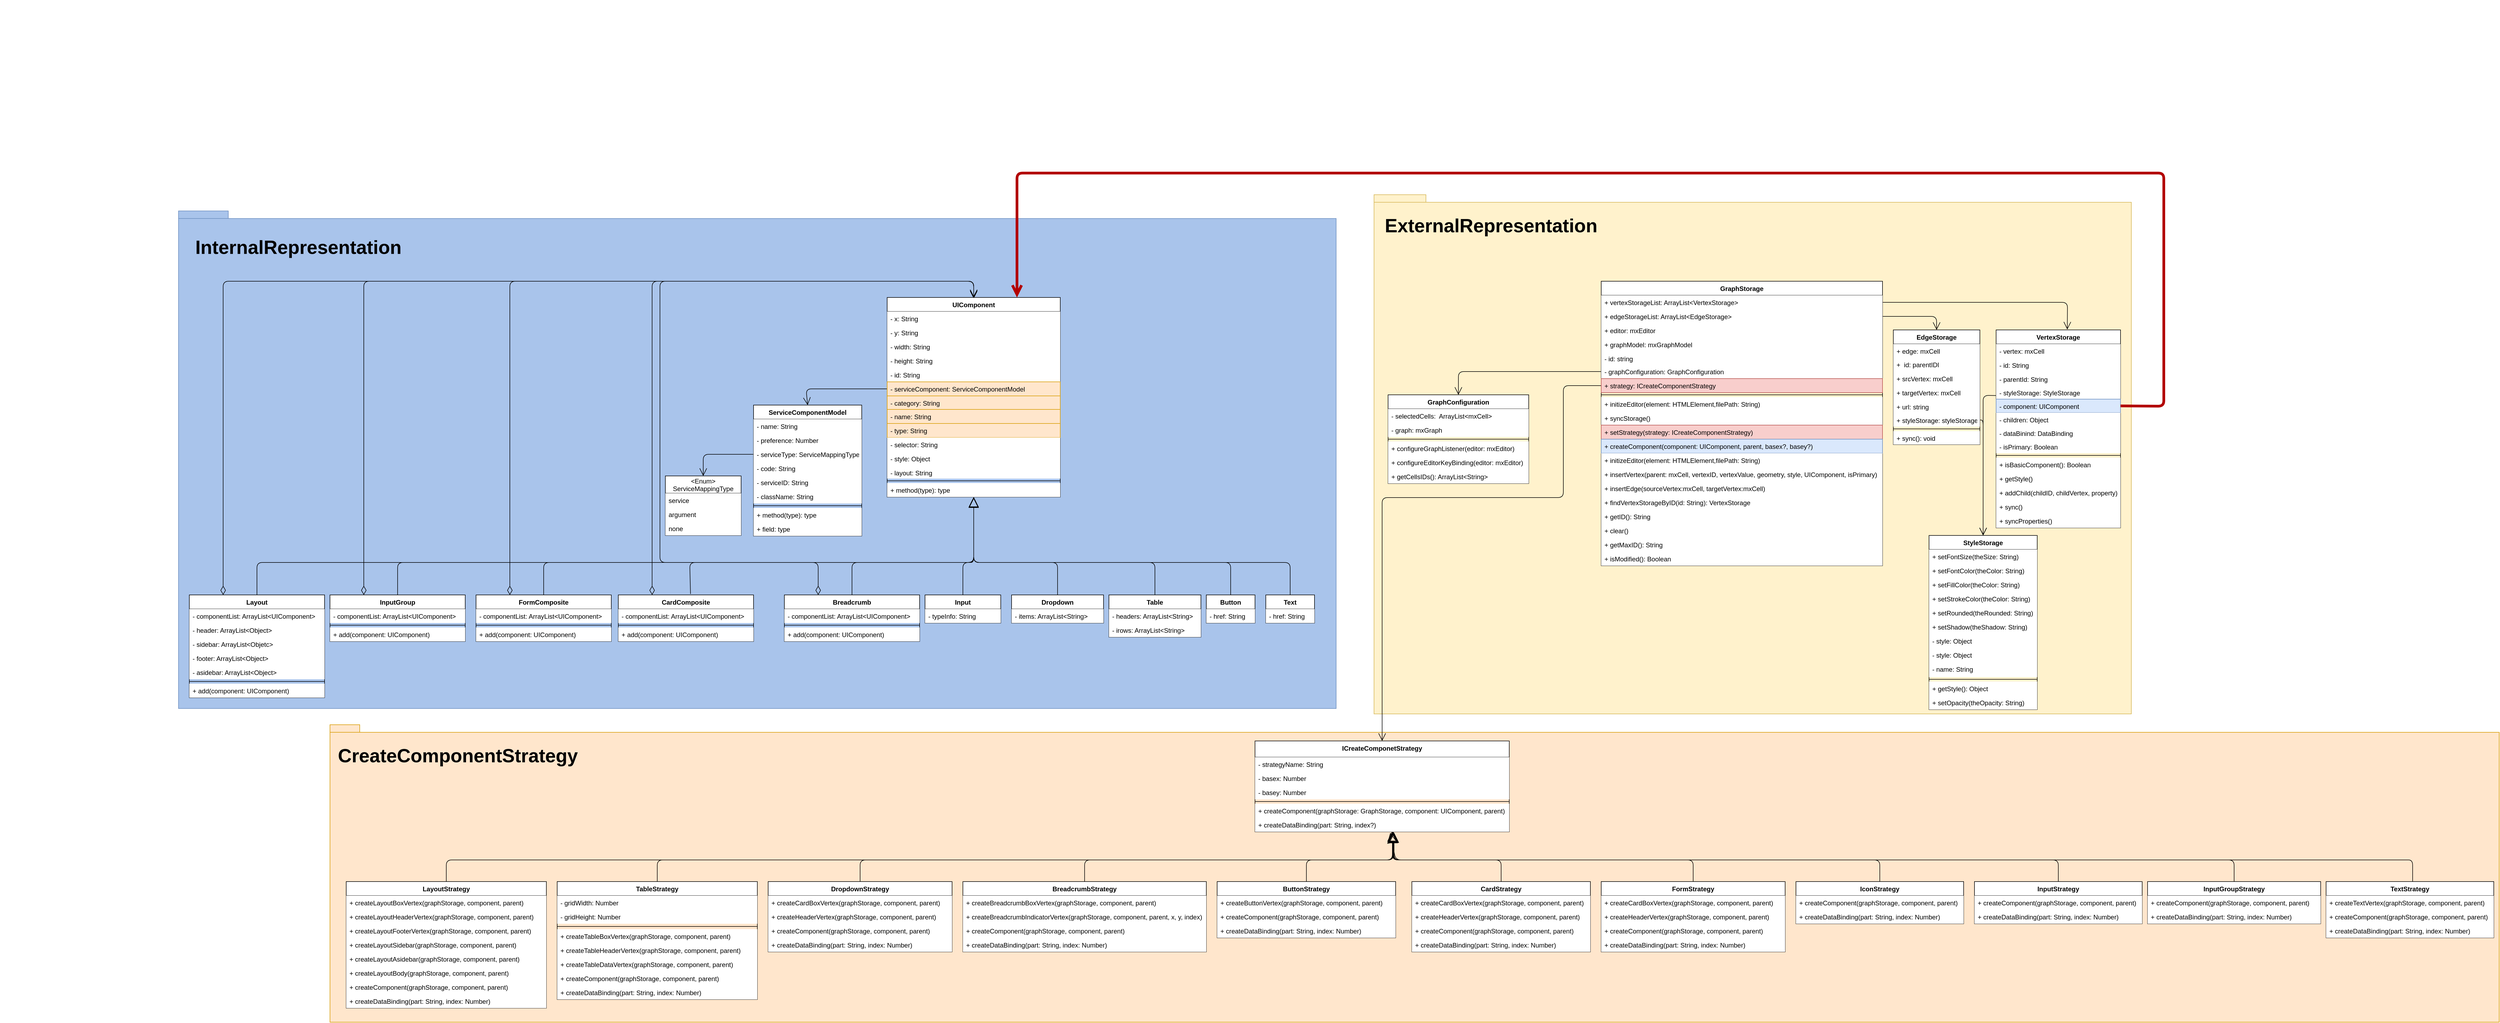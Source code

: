 <mxfile version="13.1.3">
    <diagram id="6hGFLwfOUW9BJ-s0fimq" name="Page-1">
        <mxGraphModel dx="4213" dy="1642" grid="1" gridSize="10" guides="1" tooltips="1" connect="1" arrows="1" fold="1" page="1" pageScale="1" pageWidth="827" pageHeight="1169" math="0" shadow="0">
            <root>
                <mxCell id="0"/>
                <mxCell id="1" parent="0"/>
                <mxCell id="234" value="" style="group" vertex="1" connectable="0" parent="1">
                    <mxGeometry x="-3080" y="-1120" width="2140" height="1280" as="geometry"/>
                </mxCell>
                <mxCell id="342" value="" style="group" vertex="1" connectable="0" parent="234">
                    <mxGeometry x="330" y="390" width="2140" height="920" as="geometry"/>
                </mxCell>
                <mxCell id="232" value="" style="shape=folder;fontStyle=1;spacingTop=10;tabWidth=40;tabHeight=14;tabPosition=left;html=1;shadow=0;labelBackgroundColor=#FFFFFF;strokeWidth=1;fillColor=#A9C4EB;fontSize=35;strokeColor=#6c8ebf;" vertex="1" parent="342">
                    <mxGeometry width="2140" height="920" as="geometry"/>
                </mxCell>
                <mxCell id="233" value="InternalRepresentation" style="text;align=center;fontStyle=1;verticalAlign=middle;spacingLeft=3;spacingRight=3;strokeColor=none;rotatable=0;points=[[0,0.5],[1,0.5]];portConstraint=eastwest;fontSize=35;" vertex="1" parent="342">
                    <mxGeometry x="71.675" y="50" width="300.01" height="26" as="geometry"/>
                </mxCell>
                <mxCell id="221" value="" style="shape=folder;fontStyle=1;spacingTop=10;tabWidth=40;tabHeight=14;tabPosition=left;html=1;fontSize=12;fillColor=#ffe6cc;strokeColor=#d79b00;" vertex="1" parent="1">
                    <mxGeometry x="-2470" y="220" width="4010" height="550" as="geometry"/>
                </mxCell>
                <mxCell id="220" value="" style="shape=folder;fontStyle=1;spacingTop=10;tabWidth=40;tabHeight=14;tabPosition=left;html=1;fontSize=12;fillColor=#fff2cc;strokeColor=#d6b656;" vertex="1" parent="1">
                    <mxGeometry x="-540" y="-760" width="1400" height="960" as="geometry"/>
                </mxCell>
                <mxCell id="80" value="" style="endArrow=open;endFill=1;endSize=12;html=1;fontSize=25;exitX=1;exitY=0.5;exitDx=0;exitDy=0;entryX=0.572;entryY=-0.002;entryDx=0;entryDy=0;entryPerimeter=0;" edge="1" parent="1" source="38" target="16">
                    <mxGeometry width="160" relative="1" as="geometry">
                        <mxPoint x="130" y="-420" as="sourcePoint"/>
                        <mxPoint x="290" y="-420" as="targetPoint"/>
                        <Array as="points">
                            <mxPoint x="500" y="-561"/>
                            <mxPoint x="742" y="-561"/>
                        </Array>
                    </mxGeometry>
                </mxCell>
                <mxCell id="81" value="" style="endArrow=open;endFill=1;endSize=12;html=1;fontSize=25;exitX=1;exitY=0.5;exitDx=0;exitDy=0;entryX=0.5;entryY=0;entryDx=0;entryDy=0;" edge="1" parent="1" source="39" target="12">
                    <mxGeometry width="160" relative="1" as="geometry">
                        <mxPoint x="490" y="-330" as="sourcePoint"/>
                        <mxPoint x="650" y="-330" as="targetPoint"/>
                        <Array as="points">
                            <mxPoint x="500" y="-535"/>
                        </Array>
                    </mxGeometry>
                </mxCell>
                <mxCell id="91" value="" style="endArrow=open;endFill=1;endSize=12;html=1;fontSize=12;exitX=0;exitY=0.5;exitDx=0;exitDy=0;entryX=0.5;entryY=0;entryDx=0;entryDy=0;" edge="1" parent="1" source="43" target="84">
                    <mxGeometry width="160" relative="1" as="geometry">
                        <mxPoint x="180" y="-150" as="sourcePoint"/>
                        <mxPoint x="340" y="-150" as="targetPoint"/>
                        <Array as="points">
                            <mxPoint x="-384" y="-433"/>
                        </Array>
                    </mxGeometry>
                </mxCell>
                <mxCell id="102" value="" style="endArrow=open;endFill=1;endSize=12;html=1;fontSize=12;exitX=0;exitY=0.5;exitDx=0;exitDy=0;entryX=0.5;entryY=0;entryDx=0;entryDy=0;" edge="1" parent="1" source="44" target="97">
                    <mxGeometry width="160" relative="1" as="geometry">
                        <mxPoint x="-220" y="120" as="sourcePoint"/>
                        <mxPoint x="-60" y="120" as="targetPoint"/>
                        <Array as="points">
                            <mxPoint x="-190" y="-407"/>
                            <mxPoint x="-190" y="-200"/>
                            <mxPoint x="-525" y="-200"/>
                        </Array>
                    </mxGeometry>
                </mxCell>
                <mxCell id="118" value="Extends" style="endArrow=block;endSize=16;endFill=0;html=1;fontSize=12;exitX=0.5;exitY=0;exitDx=0;exitDy=0;entryX=0.541;entryY=1;entryDx=0;entryDy=0;entryPerimeter=0;noLabel=1;fontColor=none;" edge="1" parent="1" source="103" target="101">
                    <mxGeometry x="-0.597" width="160" relative="1" as="geometry">
                        <mxPoint x="-680" y="480" as="sourcePoint"/>
                        <mxPoint x="-520" y="480" as="targetPoint"/>
                        <Array as="points">
                            <mxPoint x="-1075" y="470"/>
                            <mxPoint x="-506" y="470"/>
                        </Array>
                        <mxPoint as="offset"/>
                    </mxGeometry>
                </mxCell>
                <mxCell id="127" value="Extends" style="endArrow=block;endSize=16;endFill=0;html=1;fontSize=12;exitX=0.5;exitY=0;exitDx=0;exitDy=0;entryX=0.543;entryY=1;entryDx=0;entryDy=0;entryPerimeter=0;noLabel=1;fontColor=none;" edge="1" parent="1" source="120" target="101">
                    <mxGeometry x="0.151" width="160" relative="1" as="geometry">
                        <mxPoint x="-830" y="480" as="sourcePoint"/>
                        <mxPoint x="-460" y="430" as="targetPoint"/>
                        <Array as="points">
                            <mxPoint x="-665" y="470"/>
                            <mxPoint x="-505" y="470"/>
                        </Array>
                        <mxPoint as="offset"/>
                    </mxGeometry>
                </mxCell>
                <mxCell id="150" value="Extends" style="endArrow=block;endSize=16;endFill=0;html=1;fontSize=12;entryX=0.542;entryY=0.998;entryDx=0;entryDy=0;entryPerimeter=0;exitX=0.5;exitY=0;exitDx=0;exitDy=0;noLabel=1;fontColor=none;" edge="1" parent="1" source="132" target="101">
                    <mxGeometry x="-0.112" y="-10" width="160" relative="1" as="geometry">
                        <mxPoint x="-380" y="410" as="sourcePoint"/>
                        <mxPoint x="-220" y="410" as="targetPoint"/>
                        <Array as="points">
                            <mxPoint x="-305" y="470"/>
                            <mxPoint x="-505" y="470"/>
                        </Array>
                        <mxPoint as="offset"/>
                    </mxGeometry>
                </mxCell>
                <mxCell id="167" value="" style="endArrow=open;endFill=1;endSize=12;html=1;fontSize=12;entryX=0.5;entryY=0;entryDx=0;entryDy=0;exitX=0.016;exitY=-0.267;exitDx=0;exitDy=0;exitPerimeter=0;" edge="1" parent="1" source="61" target="8">
                    <mxGeometry width="160" relative="1" as="geometry">
                        <mxPoint x="700" y="-320" as="sourcePoint"/>
                        <mxPoint x="1000" y="-250" as="targetPoint"/>
                        <Array as="points">
                            <mxPoint x="586" y="-389"/>
                        </Array>
                    </mxGeometry>
                </mxCell>
                <mxCell id="199" value="Extends" style="endArrow=block;endSize=16;endFill=0;html=1;fontSize=12;exitX=0.5;exitY=0;exitDx=0;exitDy=0;entryX=0.542;entryY=1.038;entryDx=0;entryDy=0;entryPerimeter=0;noLabel=1;fontColor=none;" edge="1" parent="1" source="144" target="101">
                    <mxGeometry x="-0.538" width="160" relative="1" as="geometry">
                        <mxPoint x="-830" y="580" as="sourcePoint"/>
                        <mxPoint x="-500" y="420" as="targetPoint"/>
                        <Array as="points">
                            <mxPoint x="-1490" y="470"/>
                            <mxPoint x="-505" y="470"/>
                        </Array>
                        <mxPoint as="offset"/>
                    </mxGeometry>
                </mxCell>
                <mxCell id="200" value="Extends" style="endArrow=block;endSize=16;endFill=0;html=1;fontSize=12;exitX=0.5;exitY=0;exitDx=0;exitDy=0;entryX=0.541;entryY=1.09;entryDx=0;entryDy=0;entryPerimeter=0;noLabel=1;fontColor=none;" edge="1" parent="1" source="157" target="101">
                    <mxGeometry x="-0.876" y="30" width="160" relative="1" as="geometry">
                        <mxPoint x="-160" y="310" as="sourcePoint"/>
                        <mxPoint y="310" as="targetPoint"/>
                        <Array as="points">
                            <mxPoint x="50" y="470"/>
                            <mxPoint x="-506" y="470"/>
                        </Array>
                        <mxPoint x="-30" y="-30" as="offset"/>
                    </mxGeometry>
                </mxCell>
                <mxCell id="202" value="Extends" style="endArrow=block;endSize=16;endFill=0;html=1;fontSize=12;exitX=0.5;exitY=0;exitDx=0;exitDy=0;entryX=0.543;entryY=1.092;entryDx=0;entryDy=0;entryPerimeter=0;noLabel=1;fontColor=none;" edge="1" parent="1" source="186" target="101">
                    <mxGeometry x="-0.588" width="160" relative="1" as="geometry">
                        <mxPoint x="-1840" y="360" as="sourcePoint"/>
                        <mxPoint x="-500" y="420" as="targetPoint"/>
                        <Array as="points">
                            <mxPoint x="-1865" y="470"/>
                            <mxPoint x="-505" y="470"/>
                        </Array>
                        <mxPoint as="offset"/>
                    </mxGeometry>
                </mxCell>
                <mxCell id="213" value="Extends" style="endArrow=block;endSize=16;endFill=0;html=1;fontSize=12;exitX=0.5;exitY=0;exitDx=0;exitDy=0;entryX=0.545;entryY=1.035;entryDx=0;entryDy=0;entryPerimeter=0;noLabel=1;fontColor=none;" edge="1" parent="1" source="180" target="101">
                    <mxGeometry width="160" relative="1" as="geometry">
                        <mxPoint x="-2100" y="670" as="sourcePoint"/>
                        <mxPoint x="-510" y="420" as="targetPoint"/>
                        <Array as="points">
                            <mxPoint x="-2255" y="470"/>
                            <mxPoint x="-504" y="470"/>
                        </Array>
                    </mxGeometry>
                </mxCell>
                <mxCell id="215" value="Extends" style="endArrow=block;endSize=16;endFill=0;html=1;fontSize=12;exitX=0.5;exitY=0;exitDx=0;exitDy=0;entryX=0.547;entryY=1.066;entryDx=0;entryDy=0;entryPerimeter=0;noLabel=1;fontColor=none;" edge="1" parent="1" source="151" target="101">
                    <mxGeometry x="-0.565" width="160" relative="1" as="geometry">
                        <mxPoint x="70" y="330" as="sourcePoint"/>
                        <mxPoint x="-500" y="419" as="targetPoint"/>
                        <Array as="points">
                            <mxPoint x="395" y="470"/>
                            <mxPoint x="-503" y="470"/>
                        </Array>
                        <mxPoint x="-1" as="offset"/>
                    </mxGeometry>
                </mxCell>
                <mxCell id="216" value="Extends" style="endArrow=block;endSize=16;endFill=0;html=1;fontSize=12;exitX=0.5;exitY=0;exitDx=0;exitDy=0;entryX=0.545;entryY=1.015;entryDx=0;entryDy=0;entryPerimeter=0;noLabel=1;fontColor=none;" edge="1" parent="1" source="174" target="101">
                    <mxGeometry x="-0.658" width="160" relative="1" as="geometry">
                        <mxPoint x="630" y="290" as="sourcePoint"/>
                        <mxPoint x="-500" y="420" as="targetPoint"/>
                        <Array as="points">
                            <mxPoint x="725" y="470"/>
                            <mxPoint x="-504" y="470"/>
                        </Array>
                        <mxPoint x="1" as="offset"/>
                    </mxGeometry>
                </mxCell>
                <mxCell id="218" value="" style="endArrow=open;endFill=1;endSize=12;html=1;fontSize=12;exitX=1;exitY=0.5;exitDx=0;exitDy=0;entryX=0.5;entryY=0;entryDx=0;entryDy=0;" edge="1" parent="1" source="72" target="8">
                    <mxGeometry width="160" relative="1" as="geometry">
                        <mxPoint x="446" y="-90" as="sourcePoint"/>
                        <mxPoint x="606" y="-90" as="targetPoint"/>
                        <Array as="points">
                            <mxPoint x="586" y="-343"/>
                        </Array>
                    </mxGeometry>
                </mxCell>
                <mxCell id="37" value="GraphStorage" style="swimlane;fontStyle=1;align=center;verticalAlign=top;childLayout=stackLayout;horizontal=1;startSize=26;horizontalStack=0;resizeParent=1;resizeParentMax=0;resizeLast=0;collapsible=1;marginBottom=0;fontSize=12;fillColor=#ffffff;" vertex="1" parent="1">
                    <mxGeometry x="-120" y="-600" width="520" height="526" as="geometry"/>
                </mxCell>
                <mxCell id="38" value="+ vertexStorageList: ArrayList&lt;VertexStorage&gt;" style="text;strokeColor=none;fillColor=#ffffff;align=left;verticalAlign=top;spacingLeft=4;spacingRight=4;overflow=hidden;rotatable=0;points=[[0,0.5],[1,0.5]];portConstraint=eastwest;" vertex="1" parent="37">
                    <mxGeometry y="26" width="520" height="26" as="geometry"/>
                </mxCell>
                <mxCell id="39" value="+ edgeStorageList: ArrayList&lt;EdgeStorage&gt;" style="text;strokeColor=none;fillColor=#ffffff;align=left;verticalAlign=top;spacingLeft=4;spacingRight=4;overflow=hidden;rotatable=0;points=[[0,0.5],[1,0.5]];portConstraint=eastwest;" vertex="1" parent="37">
                    <mxGeometry y="52" width="520" height="26" as="geometry"/>
                </mxCell>
                <mxCell id="40" value="+ editor: mxEditor" style="text;strokeColor=none;fillColor=#ffffff;align=left;verticalAlign=top;spacingLeft=4;spacingRight=4;overflow=hidden;rotatable=0;points=[[0,0.5],[1,0.5]];portConstraint=eastwest;" vertex="1" parent="37">
                    <mxGeometry y="78" width="520" height="26" as="geometry"/>
                </mxCell>
                <mxCell id="41" value="+ graphModel: mxGraphModel" style="text;strokeColor=none;fillColor=#ffffff;align=left;verticalAlign=top;spacingLeft=4;spacingRight=4;overflow=hidden;rotatable=0;points=[[0,0.5],[1,0.5]];portConstraint=eastwest;" vertex="1" parent="37">
                    <mxGeometry y="104" width="520" height="26" as="geometry"/>
                </mxCell>
                <mxCell id="42" value="- id: string" style="text;strokeColor=none;fillColor=#ffffff;align=left;verticalAlign=top;spacingLeft=4;spacingRight=4;overflow=hidden;rotatable=0;points=[[0,0.5],[1,0.5]];portConstraint=eastwest;" vertex="1" parent="37">
                    <mxGeometry y="130" width="520" height="24" as="geometry"/>
                </mxCell>
                <mxCell id="43" value="- graphConfiguration: GraphConfiguration" style="text;strokeColor=none;fillColor=#ffffff;align=left;verticalAlign=top;spacingLeft=4;spacingRight=4;overflow=hidden;rotatable=0;points=[[0,0.5],[1,0.5]];portConstraint=eastwest;" vertex="1" parent="37">
                    <mxGeometry y="154" width="520" height="26" as="geometry"/>
                </mxCell>
                <mxCell id="44" value="+ strategy: ICreateComponentStrategy" style="text;strokeColor=#b85450;fillColor=#f8cecc;align=left;verticalAlign=top;spacingLeft=4;spacingRight=4;overflow=hidden;rotatable=0;points=[[0,0.5],[1,0.5]];portConstraint=eastwest;" vertex="1" parent="37">
                    <mxGeometry y="180" width="520" height="26" as="geometry"/>
                </mxCell>
                <mxCell id="45" value="" style="line;strokeWidth=1;fillColor=#9999FF;align=left;verticalAlign=middle;spacingTop=-1;spacingLeft=3;spacingRight=3;rotatable=0;labelPosition=right;points=[];portConstraint=eastwest;" vertex="1" parent="37">
                    <mxGeometry y="206" width="520" height="8" as="geometry"/>
                </mxCell>
                <mxCell id="46" value="+ initizeEditor(element: HTMLElement,filePath: String)" style="text;strokeColor=none;fillColor=#ffffff;align=left;verticalAlign=top;spacingLeft=4;spacingRight=4;overflow=hidden;rotatable=0;points=[[0,0.5],[1,0.5]];portConstraint=eastwest;" vertex="1" parent="37">
                    <mxGeometry y="214" width="520" height="26" as="geometry"/>
                </mxCell>
                <mxCell id="48" value="+ syncStorage()" style="text;strokeColor=none;fillColor=#ffffff;align=left;verticalAlign=top;spacingLeft=4;spacingRight=4;overflow=hidden;rotatable=0;points=[[0,0.5],[1,0.5]];portConstraint=eastwest;" vertex="1" parent="37">
                    <mxGeometry y="240" width="520" height="26" as="geometry"/>
                </mxCell>
                <mxCell id="50" value="+ setStrategy(strategy: ICreateComponentStrategy)" style="text;strokeColor=#b85450;fillColor=#f8cecc;align=left;verticalAlign=top;spacingLeft=4;spacingRight=4;overflow=hidden;rotatable=0;points=[[0,0.5],[1,0.5]];portConstraint=eastwest;" vertex="1" parent="37">
                    <mxGeometry y="266" width="520" height="26" as="geometry"/>
                </mxCell>
                <mxCell id="51" value="+ createComponent(component: UIComponent, parent, basex?, basey?)" style="text;strokeColor=#6c8ebf;fillColor=#dae8fc;align=left;verticalAlign=top;spacingLeft=4;spacingRight=4;overflow=hidden;rotatable=0;points=[[0,0.5],[1,0.5]];portConstraint=eastwest;" vertex="1" parent="37">
                    <mxGeometry y="292" width="520" height="26" as="geometry"/>
                </mxCell>
                <mxCell id="52" value="+ initizeEditor(element: HTMLElement,filePath: String)" style="text;strokeColor=none;fillColor=#ffffff;align=left;verticalAlign=top;spacingLeft=4;spacingRight=4;overflow=hidden;rotatable=0;points=[[0,0.5],[1,0.5]];portConstraint=eastwest;" vertex="1" parent="37">
                    <mxGeometry y="318" width="520" height="26" as="geometry"/>
                </mxCell>
                <mxCell id="53" value="+ insertVertex(parent: mxCell, vertexID, vertexValue, geometry, style, UIComponent, isPrimary)" style="text;strokeColor=none;fillColor=#ffffff;align=left;verticalAlign=top;spacingLeft=4;spacingRight=4;overflow=hidden;rotatable=0;points=[[0,0.5],[1,0.5]];portConstraint=eastwest;" vertex="1" parent="37">
                    <mxGeometry y="344" width="520" height="26" as="geometry"/>
                </mxCell>
                <mxCell id="54" value="+ insertEdge(sourceVertex:mxCell, targetVertex:mxCell)" style="text;strokeColor=none;fillColor=#ffffff;align=left;verticalAlign=top;spacingLeft=4;spacingRight=4;overflow=hidden;rotatable=0;points=[[0,0.5],[1,0.5]];portConstraint=eastwest;" vertex="1" parent="37">
                    <mxGeometry y="370" width="520" height="26" as="geometry"/>
                </mxCell>
                <mxCell id="55" value="+ findVertexStorageByID(id: String): VertexStorage" style="text;strokeColor=none;fillColor=#ffffff;align=left;verticalAlign=top;spacingLeft=4;spacingRight=4;overflow=hidden;rotatable=0;points=[[0,0.5],[1,0.5]];portConstraint=eastwest;" vertex="1" parent="37">
                    <mxGeometry y="396" width="520" height="26" as="geometry"/>
                </mxCell>
                <mxCell id="56" value="+ getID(): String" style="text;strokeColor=none;fillColor=#ffffff;align=left;verticalAlign=top;spacingLeft=4;spacingRight=4;overflow=hidden;rotatable=0;points=[[0,0.5],[1,0.5]];portConstraint=eastwest;" vertex="1" parent="37">
                    <mxGeometry y="422" width="520" height="26" as="geometry"/>
                </mxCell>
                <mxCell id="57" value="+ clear()" style="text;strokeColor=none;fillColor=#ffffff;align=left;verticalAlign=top;spacingLeft=4;spacingRight=4;overflow=hidden;rotatable=0;points=[[0,0.5],[1,0.5]];portConstraint=eastwest;" vertex="1" parent="37">
                    <mxGeometry y="448" width="520" height="26" as="geometry"/>
                </mxCell>
                <mxCell id="58" value="+ getMaxID(): String" style="text;strokeColor=none;fillColor=#ffffff;align=left;verticalAlign=top;spacingLeft=4;spacingRight=4;overflow=hidden;rotatable=0;points=[[0,0.5],[1,0.5]];portConstraint=eastwest;" vertex="1" parent="37">
                    <mxGeometry y="474" width="520" height="26" as="geometry"/>
                </mxCell>
                <mxCell id="59" value="+ isModified(): Boolean" style="text;strokeColor=none;fillColor=#ffffff;align=left;verticalAlign=top;spacingLeft=4;spacingRight=4;overflow=hidden;rotatable=0;points=[[0,0.5],[1,0.5]];portConstraint=eastwest;" vertex="1" parent="37">
                    <mxGeometry y="500" width="520" height="26" as="geometry"/>
                </mxCell>
                <mxCell id="84" value="GraphConfiguration" style="swimlane;fontStyle=1;align=center;verticalAlign=top;childLayout=stackLayout;horizontal=1;startSize=26;horizontalStack=0;resizeParent=1;resizeParentMax=0;resizeLast=0;collapsible=1;marginBottom=0;fontSize=12;fillColor=#ffffff;" vertex="1" parent="1">
                    <mxGeometry x="-514" y="-390" width="260" height="164" as="geometry"/>
                </mxCell>
                <mxCell id="85" value="- selectedCells:  ArrayList&lt;mxCell&gt;" style="text;strokeColor=none;fillColor=#ffffff;align=left;verticalAlign=top;spacingLeft=4;spacingRight=4;overflow=hidden;rotatable=0;points=[[0,0.5],[1,0.5]];portConstraint=eastwest;" vertex="1" parent="84">
                    <mxGeometry y="26" width="260" height="26" as="geometry"/>
                </mxCell>
                <mxCell id="88" value="- graph: mxGraph" style="text;strokeColor=none;fillColor=#ffffff;align=left;verticalAlign=top;spacingLeft=4;spacingRight=4;overflow=hidden;rotatable=0;points=[[0,0.5],[1,0.5]];portConstraint=eastwest;" vertex="1" parent="84">
                    <mxGeometry y="52" width="260" height="26" as="geometry"/>
                </mxCell>
                <mxCell id="86" value="" style="line;strokeWidth=1;fillColor=#FFFFFF;align=left;verticalAlign=middle;spacingTop=-1;spacingLeft=3;spacingRight=3;rotatable=0;labelPosition=right;points=[];portConstraint=eastwest;labelBackgroundColor=#FFFFFF;labelBorderColor=#FFFFFF;" vertex="1" parent="84">
                    <mxGeometry y="78" width="260" height="8" as="geometry"/>
                </mxCell>
                <mxCell id="87" value="+ configureGraphListener(editor: mxEditor)" style="text;strokeColor=none;fillColor=#ffffff;align=left;verticalAlign=top;spacingLeft=4;spacingRight=4;overflow=hidden;rotatable=0;points=[[0,0.5],[1,0.5]];portConstraint=eastwest;shadow=0;" vertex="1" parent="84">
                    <mxGeometry y="86" width="260" height="26" as="geometry"/>
                </mxCell>
                <mxCell id="89" value="+ configureEditorKeyBinding(editor: mxEditor)" style="text;strokeColor=none;fillColor=#ffffff;align=left;verticalAlign=top;spacingLeft=4;spacingRight=4;overflow=hidden;rotatable=0;points=[[0,0.5],[1,0.5]];portConstraint=eastwest;" vertex="1" parent="84">
                    <mxGeometry y="112" width="260" height="26" as="geometry"/>
                </mxCell>
                <mxCell id="90" value="+ getCellsIDs(): ArrayList&lt;String&gt;" style="text;strokeColor=none;fillColor=#ffffff;align=left;verticalAlign=top;spacingLeft=4;spacingRight=4;overflow=hidden;rotatable=0;points=[[0,0.5],[1,0.5]];portConstraint=eastwest;" vertex="1" parent="84">
                    <mxGeometry y="138" width="260" height="26" as="geometry"/>
                </mxCell>
                <mxCell id="12" value="EdgeStorage" style="swimlane;fontStyle=1;align=center;verticalAlign=top;childLayout=stackLayout;horizontal=1;startSize=26;horizontalStack=0;resizeParent=1;resizeParentMax=0;resizeLast=0;collapsible=1;marginBottom=0;fontSize=12;" vertex="1" parent="1">
                    <mxGeometry x="420" y="-510" width="160" height="212" as="geometry"/>
                </mxCell>
                <mxCell id="27" value="+ edge: mxCell" style="text;strokeColor=none;fillColor=#ffffff;align=left;verticalAlign=top;spacingLeft=4;spacingRight=4;overflow=hidden;rotatable=0;points=[[0,0.5],[1,0.5]];portConstraint=eastwest;" vertex="1" parent="12">
                    <mxGeometry y="26" width="160" height="25" as="geometry"/>
                </mxCell>
                <mxCell id="13" value="+  id: parentIDl" style="text;strokeColor=none;fillColor=#ffffff;align=left;verticalAlign=top;spacingLeft=4;spacingRight=4;overflow=hidden;rotatable=0;points=[[0,0.5],[1,0.5]];portConstraint=eastwest;" vertex="1" parent="12">
                    <mxGeometry y="51" width="160" height="26" as="geometry"/>
                </mxCell>
                <mxCell id="26" value="+ srcVertex: mxCell" style="text;strokeColor=none;fillColor=#ffffff;align=left;verticalAlign=top;spacingLeft=4;spacingRight=4;overflow=hidden;rotatable=0;points=[[0,0.5],[1,0.5]];portConstraint=eastwest;" vertex="1" parent="12">
                    <mxGeometry y="77" width="160" height="26" as="geometry"/>
                </mxCell>
                <mxCell id="28" value="+ targetVertex: mxCell" style="text;strokeColor=none;fillColor=#ffffff;align=left;verticalAlign=top;spacingLeft=4;spacingRight=4;overflow=hidden;rotatable=0;points=[[0,0.5],[1,0.5]];portConstraint=eastwest;" vertex="1" parent="12">
                    <mxGeometry y="103" width="160" height="26" as="geometry"/>
                </mxCell>
                <mxCell id="29" value="+ url: string" style="text;strokeColor=none;fillColor=#ffffff;align=left;verticalAlign=top;spacingLeft=4;spacingRight=4;overflow=hidden;rotatable=0;points=[[0,0.5],[1,0.5]];portConstraint=eastwest;" vertex="1" parent="12">
                    <mxGeometry y="129" width="160" height="25" as="geometry"/>
                </mxCell>
                <mxCell id="72" value="+ styleStorage: styleStorage" style="text;strokeColor=none;fillColor=#ffffff;align=left;verticalAlign=top;spacingLeft=4;spacingRight=4;overflow=hidden;rotatable=0;points=[[0,0.5],[1,0.5]];portConstraint=eastwest;" vertex="1" parent="12">
                    <mxGeometry y="154" width="160" height="25" as="geometry"/>
                </mxCell>
                <mxCell id="14" value="" style="line;strokeWidth=1;fillColor=none;align=left;verticalAlign=middle;spacingTop=-1;spacingLeft=3;spacingRight=3;rotatable=0;labelPosition=right;points=[];portConstraint=eastwest;" vertex="1" parent="12">
                    <mxGeometry y="179" width="160" height="8" as="geometry"/>
                </mxCell>
                <mxCell id="15" value="+ sync(): void" style="text;strokeColor=none;fillColor=#ffffff;align=left;verticalAlign=top;spacingLeft=4;spacingRight=4;overflow=hidden;rotatable=0;points=[[0,0.5],[1,0.5]];portConstraint=eastwest;" vertex="1" parent="12">
                    <mxGeometry y="187" width="160" height="25" as="geometry"/>
                </mxCell>
                <mxCell id="16" value="VertexStorage" style="swimlane;fontStyle=1;align=center;verticalAlign=top;childLayout=stackLayout;horizontal=1;startSize=26;horizontalStack=0;resizeParent=1;resizeParentMax=0;resizeLast=0;collapsible=1;marginBottom=0;fontSize=12;" vertex="1" parent="1">
                    <mxGeometry x="610" y="-510" width="230" height="366" as="geometry"/>
                </mxCell>
                <mxCell id="17" value="- vertex: mxCell" style="text;strokeColor=none;fillColor=#ffffff;align=left;verticalAlign=top;spacingLeft=4;spacingRight=4;overflow=hidden;rotatable=0;points=[[0,0.5],[1,0.5]];portConstraint=eastwest;" vertex="1" parent="16">
                    <mxGeometry y="26" width="230" height="26" as="geometry"/>
                </mxCell>
                <mxCell id="62" value="- id: String" style="text;strokeColor=none;fillColor=#ffffff;align=left;verticalAlign=top;spacingLeft=4;spacingRight=4;overflow=hidden;rotatable=0;points=[[0,0.5],[1,0.5]];portConstraint=eastwest;" vertex="1" parent="16">
                    <mxGeometry y="52" width="230" height="26" as="geometry"/>
                </mxCell>
                <mxCell id="60" value="- parentId: String" style="text;strokeColor=none;fillColor=#ffffff;align=left;verticalAlign=top;spacingLeft=4;spacingRight=4;overflow=hidden;rotatable=0;points=[[0,0.5],[1,0.5]];portConstraint=eastwest;" vertex="1" parent="16">
                    <mxGeometry y="78" width="230" height="25" as="geometry"/>
                </mxCell>
                <mxCell id="66" value="- styleStorage: StyleStorage" style="text;strokeColor=none;fillColor=#ffffff;align=left;verticalAlign=top;spacingLeft=4;spacingRight=4;overflow=hidden;rotatable=0;points=[[0,0.5],[1,0.5]];portConstraint=eastwest;" vertex="1" parent="16">
                    <mxGeometry y="103" width="230" height="25" as="geometry"/>
                </mxCell>
                <mxCell id="61" value="- component: UIComponent" style="text;strokeColor=#6c8ebf;fillColor=#dae8fc;align=left;verticalAlign=top;spacingLeft=4;spacingRight=4;overflow=hidden;rotatable=0;points=[[0,0.5],[1,0.5]];portConstraint=eastwest;" vertex="1" parent="16">
                    <mxGeometry y="128" width="230" height="25" as="geometry"/>
                </mxCell>
                <mxCell id="63" value="- children: Object" style="text;strokeColor=none;fillColor=#ffffff;align=left;verticalAlign=top;spacingLeft=4;spacingRight=4;overflow=hidden;rotatable=0;points=[[0,0.5],[1,0.5]];portConstraint=eastwest;" vertex="1" parent="16">
                    <mxGeometry y="153" width="230" height="25" as="geometry"/>
                </mxCell>
                <mxCell id="64" value="- dataBinind: DataBinding" style="text;strokeColor=none;fillColor=#ffffff;align=left;verticalAlign=top;spacingLeft=4;spacingRight=4;overflow=hidden;rotatable=0;points=[[0,0.5],[1,0.5]];portConstraint=eastwest;" vertex="1" parent="16">
                    <mxGeometry y="178" width="230" height="25" as="geometry"/>
                </mxCell>
                <mxCell id="65" value="- isPrimary: Boolean" style="text;strokeColor=none;fillColor=#ffffff;align=left;verticalAlign=top;spacingLeft=4;spacingRight=4;overflow=hidden;rotatable=0;points=[[0,0.5],[1,0.5]];portConstraint=eastwest;" vertex="1" parent="16">
                    <mxGeometry y="203" width="230" height="25" as="geometry"/>
                </mxCell>
                <mxCell id="18" value="" style="line;strokeWidth=1;fillColor=none;align=left;verticalAlign=middle;spacingTop=-1;spacingLeft=3;spacingRight=3;rotatable=0;labelPosition=right;points=[];portConstraint=eastwest;shadow=0;" vertex="1" parent="16">
                    <mxGeometry y="228" width="230" height="8" as="geometry"/>
                </mxCell>
                <mxCell id="19" value="+ isBasicComponent(): Boolean" style="text;strokeColor=none;fillColor=#ffffff;align=left;verticalAlign=top;spacingLeft=4;spacingRight=4;overflow=hidden;rotatable=0;points=[[0,0.5],[1,0.5]];portConstraint=eastwest;" vertex="1" parent="16">
                    <mxGeometry y="236" width="230" height="26" as="geometry"/>
                </mxCell>
                <mxCell id="67" value="+ getStyle()" style="text;strokeColor=none;fillColor=#ffffff;align=left;verticalAlign=top;spacingLeft=4;spacingRight=4;overflow=hidden;rotatable=0;points=[[0,0.5],[1,0.5]];portConstraint=eastwest;" vertex="1" parent="16">
                    <mxGeometry y="262" width="230" height="26" as="geometry"/>
                </mxCell>
                <mxCell id="68" value="+ addChild(childID, childVertex, property)" style="text;strokeColor=none;fillColor=#ffffff;align=left;verticalAlign=top;spacingLeft=4;spacingRight=4;overflow=hidden;rotatable=0;points=[[0,0.5],[1,0.5]];portConstraint=eastwest;" vertex="1" parent="16">
                    <mxGeometry y="288" width="230" height="26" as="geometry"/>
                </mxCell>
                <mxCell id="69" value="+ sync()" style="text;strokeColor=none;fillColor=#ffffff;align=left;verticalAlign=top;spacingLeft=4;spacingRight=4;overflow=hidden;rotatable=0;points=[[0,0.5],[1,0.5]];portConstraint=eastwest;" vertex="1" parent="16">
                    <mxGeometry y="314" width="230" height="26" as="geometry"/>
                </mxCell>
                <mxCell id="70" value="+ syncProperties()" style="text;strokeColor=none;fillColor=#ffffff;align=left;verticalAlign=top;spacingLeft=4;spacingRight=4;overflow=hidden;rotatable=0;points=[[0,0.5],[1,0.5]];portConstraint=eastwest;" vertex="1" parent="16">
                    <mxGeometry y="340" width="230" height="26" as="geometry"/>
                </mxCell>
                <mxCell id="8" value="StyleStorage" style="swimlane;fontStyle=1;align=center;verticalAlign=top;childLayout=stackLayout;horizontal=1;startSize=26;horizontalStack=0;resizeParent=1;resizeParentMax=0;resizeLast=0;collapsible=1;marginBottom=0;fontSize=12;" vertex="1" parent="1">
                    <mxGeometry x="486" y="-130" width="200" height="322" as="geometry"/>
                </mxCell>
                <mxCell id="74" value="+ setFontSize(theSize: String)" style="text;strokeColor=none;fillColor=#ffffff;align=left;verticalAlign=top;spacingLeft=4;spacingRight=4;overflow=hidden;rotatable=0;points=[[0,0.5],[1,0.5]];portConstraint=eastwest;" vertex="1" parent="8">
                    <mxGeometry y="26" width="200" height="26" as="geometry"/>
                </mxCell>
                <mxCell id="75" value="+ setFontColor(theColor: String)" style="text;strokeColor=none;fillColor=#ffffff;align=left;verticalAlign=top;spacingLeft=4;spacingRight=4;overflow=hidden;rotatable=0;points=[[0,0.5],[1,0.5]];portConstraint=eastwest;" vertex="1" parent="8">
                    <mxGeometry y="52" width="200" height="26" as="geometry"/>
                </mxCell>
                <mxCell id="76" value="+ setFillColor(theColor: String)" style="text;strokeColor=none;fillColor=#ffffff;align=left;verticalAlign=top;spacingLeft=4;spacingRight=4;overflow=hidden;rotatable=0;points=[[0,0.5],[1,0.5]];portConstraint=eastwest;" vertex="1" parent="8">
                    <mxGeometry y="78" width="200" height="26" as="geometry"/>
                </mxCell>
                <mxCell id="77" value="+ setStrokeColor(theColor: String)" style="text;strokeColor=none;fillColor=#ffffff;align=left;verticalAlign=top;spacingLeft=4;spacingRight=4;overflow=hidden;rotatable=0;points=[[0,0.5],[1,0.5]];portConstraint=eastwest;" vertex="1" parent="8">
                    <mxGeometry y="104" width="200" height="26" as="geometry"/>
                </mxCell>
                <mxCell id="78" value="+ setRounded(theRounded: String)" style="text;strokeColor=none;fillColor=#ffffff;align=left;verticalAlign=top;spacingLeft=4;spacingRight=4;overflow=hidden;rotatable=0;points=[[0,0.5],[1,0.5]];portConstraint=eastwest;" vertex="1" parent="8">
                    <mxGeometry y="130" width="200" height="26" as="geometry"/>
                </mxCell>
                <mxCell id="79" value="+ setShadow(theShadow: String)" style="text;strokeColor=none;fillColor=#ffffff;align=left;verticalAlign=top;spacingLeft=4;spacingRight=4;overflow=hidden;rotatable=0;points=[[0,0.5],[1,0.5]];portConstraint=eastwest;" vertex="1" parent="8">
                    <mxGeometry y="156" width="200" height="26" as="geometry"/>
                </mxCell>
                <mxCell id="165" value="- style: Object" style="text;strokeColor=none;fillColor=#ffffff;align=left;verticalAlign=top;spacingLeft=4;spacingRight=4;overflow=hidden;rotatable=0;points=[[0,0.5],[1,0.5]];portConstraint=eastwest;" vertex="1" parent="8">
                    <mxGeometry y="182" width="200" height="26" as="geometry"/>
                </mxCell>
                <mxCell id="9" value="- style: Object" style="text;strokeColor=none;fillColor=#ffffff;align=left;verticalAlign=top;spacingLeft=4;spacingRight=4;overflow=hidden;rotatable=0;points=[[0,0.5],[1,0.5]];portConstraint=eastwest;" vertex="1" parent="8">
                    <mxGeometry y="208" width="200" height="26" as="geometry"/>
                </mxCell>
                <mxCell id="71" value="- name: String" style="text;strokeColor=none;fillColor=#ffffff;align=left;verticalAlign=top;spacingLeft=4;spacingRight=4;overflow=hidden;rotatable=0;points=[[0,0.5],[1,0.5]];portConstraint=eastwest;" vertex="1" parent="8">
                    <mxGeometry y="234" width="200" height="28" as="geometry"/>
                </mxCell>
                <mxCell id="10" value="" style="line;strokeWidth=1;fillColor=none;align=left;verticalAlign=middle;spacingTop=-1;spacingLeft=3;spacingRight=3;rotatable=0;labelPosition=right;points=[];portConstraint=eastwest;" vertex="1" parent="8">
                    <mxGeometry y="262" width="200" height="8" as="geometry"/>
                </mxCell>
                <mxCell id="11" value="+ getStyle(): Object" style="text;strokeColor=none;fillColor=#ffffff;align=left;verticalAlign=top;spacingLeft=4;spacingRight=4;overflow=hidden;rotatable=0;points=[[0,0.5],[1,0.5]];portConstraint=eastwest;" vertex="1" parent="8">
                    <mxGeometry y="270" width="200" height="26" as="geometry"/>
                </mxCell>
                <mxCell id="73" value="+ setOpacity(theOpacity: String)" style="text;strokeColor=none;fillColor=#ffffff;align=left;verticalAlign=top;spacingLeft=4;spacingRight=4;overflow=hidden;rotatable=0;points=[[0,0.5],[1,0.5]];portConstraint=eastwest;" vertex="1" parent="8">
                    <mxGeometry y="296" width="200" height="26" as="geometry"/>
                </mxCell>
                <mxCell id="224" value="Extends" style="endArrow=block;endSize=16;endFill=0;html=1;fontSize=12;exitX=0.5;exitY=0;exitDx=0;exitDy=0;noLabel=1;fontColor=none;" edge="1" parent="1" source="168">
                    <mxGeometry width="160" relative="1" as="geometry">
                        <mxPoint x="220" y="180" as="sourcePoint"/>
                        <mxPoint x="-510" y="420" as="targetPoint"/>
                        <Array as="points">
                            <mxPoint x="1050" y="470"/>
                            <mxPoint x="-500" y="470"/>
                        </Array>
                    </mxGeometry>
                </mxCell>
                <mxCell id="225" value="Extends" style="endArrow=block;endSize=16;endFill=0;html=1;fontSize=12;exitX=0.5;exitY=0;exitDx=0;exitDy=0;noLabel=1;fontColor=none;entryX=0.539;entryY=0.956;entryDx=0;entryDy=0;entryPerimeter=0;" edge="1" parent="1" target="101">
                    <mxGeometry x="-0.024" width="160" relative="1" as="geometry">
                        <mxPoint x="1380" y="510" as="sourcePoint"/>
                        <mxPoint x="-495" y="419" as="targetPoint"/>
                        <Array as="points">
                            <mxPoint x="1380" y="470"/>
                            <mxPoint x="1365" y="470"/>
                            <mxPoint x="355" y="470"/>
                            <mxPoint x="-505" y="470"/>
                        </Array>
                        <mxPoint as="offset"/>
                    </mxGeometry>
                </mxCell>
                <mxCell id="228" value="ExternalRepresentation" style="text;align=center;fontStyle=1;verticalAlign=middle;spacingLeft=3;spacingRight=3;strokeColor=none;rotatable=0;points=[[0,0.5],[1,0.5]];portConstraint=eastwest;fontSize=35;" vertex="1" parent="1">
                    <mxGeometry x="-470" y="-720" width="293" height="26" as="geometry"/>
                </mxCell>
                <mxCell id="229" value="CreateComponentStrategy" style="text;align=center;fontStyle=1;verticalAlign=middle;spacingLeft=3;spacingRight=3;strokeColor=none;rotatable=0;points=[[0,0.5],[1,0.5]];portConstraint=eastwest;fontSize=35;" vertex="1" parent="1">
                    <mxGeometry x="-2380" y="260" width="293" height="26" as="geometry"/>
                </mxCell>
                <mxCell id="269" value="" style="endArrow=open;endFill=1;endSize=12;html=1;fontSize=12;exitX=0;exitY=0.5;exitDx=0;exitDy=0;entryX=0.5;entryY=0;entryDx=0;entryDy=0;" edge="1" parent="1" source="256" target="265">
                    <mxGeometry width="160" relative="1" as="geometry">
                        <mxPoint x="-1890" y="-210" as="sourcePoint"/>
                        <mxPoint x="-1730" y="-210" as="targetPoint"/>
                        <Array as="points">
                            <mxPoint x="-1780" y="-280"/>
                        </Array>
                    </mxGeometry>
                </mxCell>
                <mxCell id="270" value="" style="endArrow=open;endFill=1;endSize=12;html=1;fontSize=12;exitX=0;exitY=0.5;exitDx=0;exitDy=0;entryX=0.5;entryY=0;entryDx=0;entryDy=0;" edge="1" parent="1" source="249" target="250">
                    <mxGeometry width="160" relative="1" as="geometry">
                        <mxPoint x="-1370" y="-370" as="sourcePoint"/>
                        <mxPoint x="-1210" y="-370" as="targetPoint"/>
                        <Array as="points">
                            <mxPoint x="-1590" y="-401"/>
                        </Array>
                    </mxGeometry>
                </mxCell>
                <mxCell id="275" value="Extends" style="endArrow=block;endSize=16;endFill=0;html=1;fontSize=12;exitX=0.5;exitY=0;exitDx=0;exitDy=0;fontColor=none;noLabel=1;" edge="1" parent="1" source="271">
                    <mxGeometry width="160" relative="1" as="geometry">
                        <mxPoint x="-1380" y="-210" as="sourcePoint"/>
                        <mxPoint x="-1280" y="-201" as="targetPoint"/>
                        <Array as="points">
                            <mxPoint x="-1505" y="-80"/>
                            <mxPoint x="-1280" y="-80"/>
                        </Array>
                    </mxGeometry>
                </mxCell>
                <mxCell id="277" value="1" style="endArrow=open;endSize=12;startArrow=diamondThin;startSize=14;startFill=0;edgeStyle=orthogonalEdgeStyle;align=left;verticalAlign=bottom;fontSize=12;fontColor=none;exitX=0.25;exitY=0;exitDx=0;exitDy=0;entryX=0.5;entryY=0;entryDx=0;entryDy=0;html=1;noLabel=1;" edge="1" parent="1" source="271" target="235">
                    <mxGeometry x="-1" y="3" relative="1" as="geometry">
                        <mxPoint x="-1400" y="-210" as="sourcePoint"/>
                        <mxPoint x="-1240" y="-210" as="targetPoint"/>
                        <Array as="points">
                            <mxPoint x="-1567" y="-80"/>
                            <mxPoint x="-1860" y="-80"/>
                            <mxPoint x="-1860" y="-600"/>
                            <mxPoint x="-1280" y="-600"/>
                        </Array>
                    </mxGeometry>
                </mxCell>
                <mxCell id="287" value="Extends" style="endArrow=block;endSize=16;endFill=0;html=1;fontSize=12;exitX=0.5;exitY=0;exitDx=0;exitDy=0;fontColor=none;noLabel=1;" edge="1" parent="1" source="280">
                    <mxGeometry width="160" relative="1" as="geometry">
                        <mxPoint x="-1495" y="-10" as="sourcePoint"/>
                        <mxPoint x="-1280" y="-200" as="targetPoint"/>
                        <Array as="points">
                            <mxPoint x="-1300" y="-80"/>
                            <mxPoint x="-1280" y="-80"/>
                        </Array>
                    </mxGeometry>
                </mxCell>
                <mxCell id="293" value="1" style="endArrow=open;endSize=12;startArrow=diamondThin;startSize=14;startFill=0;edgeStyle=orthogonalEdgeStyle;align=left;verticalAlign=bottom;fontSize=12;fontColor=none;exitX=0.25;exitY=0;exitDx=0;exitDy=0;html=1;noLabel=1;" edge="1" parent="1" source="288">
                    <mxGeometry x="-1" y="3" relative="1" as="geometry">
                        <mxPoint x="-1557.5" y="-10" as="sourcePoint"/>
                        <mxPoint x="-1280" y="-568" as="targetPoint"/>
                        <Array as="points">
                            <mxPoint x="-1875" y="-600"/>
                            <mxPoint x="-1280" y="-600"/>
                        </Array>
                    </mxGeometry>
                </mxCell>
                <mxCell id="299" value="1" style="endArrow=open;endSize=12;startArrow=diamondThin;startSize=14;startFill=0;edgeStyle=orthogonalEdgeStyle;align=left;verticalAlign=bottom;fontSize=12;fontColor=none;exitX=0.25;exitY=0;exitDx=0;exitDy=0;html=1;noLabel=1;" edge="1" parent="1" source="295">
                    <mxGeometry x="-1" y="3" relative="1" as="geometry">
                        <mxPoint x="-1857.5" y="-10" as="sourcePoint"/>
                        <mxPoint x="-1280" y="-570" as="targetPoint"/>
                        <Array as="points">
                            <mxPoint x="-2137" y="-600"/>
                            <mxPoint x="-1280" y="-600"/>
                        </Array>
                    </mxGeometry>
                </mxCell>
                <mxCell id="304" value="1" style="endArrow=open;endSize=12;startArrow=diamondThin;startSize=14;startFill=0;edgeStyle=orthogonalEdgeStyle;align=left;verticalAlign=bottom;fontSize=12;fontColor=none;exitX=0.25;exitY=0;exitDx=0;exitDy=0;html=1;noLabel=1;" edge="1" parent="1" source="300">
                    <mxGeometry x="-1" y="3" relative="1" as="geometry">
                        <mxPoint x="-2127.5" y="-10" as="sourcePoint"/>
                        <mxPoint x="-1280" y="-570" as="targetPoint"/>
                        <Array as="points">
                            <mxPoint x="-2407" y="-600"/>
                            <mxPoint x="-1280" y="-600"/>
                        </Array>
                    </mxGeometry>
                </mxCell>
                <mxCell id="305" value="Extends" style="endArrow=block;endSize=16;endFill=0;html=1;fontSize=12;fontColor=none;exitX=0.5;exitY=0;exitDx=0;exitDy=0;noLabel=1;" edge="1" parent="1" source="300">
                    <mxGeometry width="160" relative="1" as="geometry">
                        <mxPoint x="-1980" y="-340" as="sourcePoint"/>
                        <mxPoint x="-1280" y="-201" as="targetPoint"/>
                        <Array as="points">
                            <mxPoint x="-2345" y="-80"/>
                            <mxPoint x="-1280" y="-80"/>
                        </Array>
                    </mxGeometry>
                </mxCell>
                <mxCell id="306" value="Extends" style="endArrow=block;endSize=16;endFill=0;html=1;fontSize=12;fontColor=none;exitX=0.5;exitY=0;exitDx=0;exitDy=0;noLabel=1;" edge="1" parent="1" source="295">
                    <mxGeometry width="160" relative="1" as="geometry">
                        <mxPoint x="-2335" y="-10" as="sourcePoint"/>
                        <mxPoint x="-1280" y="-200" as="targetPoint"/>
                        <Array as="points">
                            <mxPoint x="-2075" y="-80"/>
                            <mxPoint x="-1280" y="-80"/>
                        </Array>
                    </mxGeometry>
                </mxCell>
                <mxCell id="307" value="Extends" style="endArrow=block;endSize=16;endFill=0;html=1;fontSize=12;fontColor=none;exitX=0.534;exitY=-0.021;exitDx=0;exitDy=0;noLabel=1;exitPerimeter=0;" edge="1" parent="1" source="288">
                    <mxGeometry width="160" relative="1" as="geometry">
                        <mxPoint x="-2065" y="-10" as="sourcePoint"/>
                        <mxPoint x="-1280" y="-200" as="targetPoint"/>
                        <Array as="points">
                            <mxPoint x="-1805" y="-80"/>
                            <mxPoint x="-1280" y="-80"/>
                        </Array>
                    </mxGeometry>
                </mxCell>
                <mxCell id="320" value="Extends" style="endArrow=block;endSize=16;endFill=0;html=1;fontSize=12;fontColor=none;exitX=0.5;exitY=0;exitDx=0;exitDy=0;noLabel=1;" edge="1" parent="1" source="312">
                    <mxGeometry width="160" relative="1" as="geometry">
                        <mxPoint x="-2335" y="-10" as="sourcePoint"/>
                        <mxPoint x="-1280" y="-200" as="targetPoint"/>
                        <Array as="points">
                            <mxPoint x="-2605" y="-80"/>
                            <mxPoint x="-1280" y="-80"/>
                        </Array>
                    </mxGeometry>
                </mxCell>
                <mxCell id="321" value="1" style="endArrow=open;endSize=12;startArrow=diamondThin;startSize=14;startFill=0;edgeStyle=orthogonalEdgeStyle;align=left;verticalAlign=bottom;fontSize=12;fontColor=none;exitX=0.25;exitY=0;exitDx=0;exitDy=0;html=1;noLabel=1;" edge="1" parent="1" source="312">
                    <mxGeometry x="-1" y="3" relative="1" as="geometry">
                        <mxPoint x="-2397.5" y="-10" as="sourcePoint"/>
                        <mxPoint x="-1280" y="-570" as="targetPoint"/>
                        <Array as="points">
                            <mxPoint x="-2667" y="-600"/>
                            <mxPoint x="-1280" y="-600"/>
                        </Array>
                    </mxGeometry>
                </mxCell>
                <mxCell id="338" value="Extends" style="endArrow=block;endSize=16;endFill=0;html=1;fontSize=12;exitX=0.5;exitY=0;exitDx=0;exitDy=0;fontColor=none;noLabel=1;" edge="1" parent="1" source="322">
                    <mxGeometry width="160" relative="1" as="geometry">
                        <mxPoint x="-1495" y="-10" as="sourcePoint"/>
                        <mxPoint x="-1280" y="-200" as="targetPoint"/>
                        <Array as="points">
                            <mxPoint x="-1125" y="-80"/>
                            <mxPoint x="-1280" y="-80"/>
                        </Array>
                    </mxGeometry>
                </mxCell>
                <mxCell id="339" value="Extends" style="endArrow=block;endSize=16;endFill=0;html=1;fontSize=12;exitX=0.5;exitY=0;exitDx=0;exitDy=0;fontColor=none;noLabel=1;" edge="1" parent="1" source="324">
                    <mxGeometry width="160" relative="1" as="geometry">
                        <mxPoint x="-1115" y="-10" as="sourcePoint"/>
                        <mxPoint x="-1280" y="-200" as="targetPoint"/>
                        <Array as="points">
                            <mxPoint x="-945" y="-80"/>
                            <mxPoint x="-1280" y="-80"/>
                        </Array>
                    </mxGeometry>
                </mxCell>
                <mxCell id="340" value="Extends" style="endArrow=block;endSize=16;endFill=0;html=1;fontSize=12;exitX=0.5;exitY=0;exitDx=0;exitDy=0;fontColor=none;noLabel=1;" edge="1" parent="1" source="335">
                    <mxGeometry width="160" relative="1" as="geometry">
                        <mxPoint x="-935" y="-10" as="sourcePoint"/>
                        <mxPoint x="-1280" y="-200" as="targetPoint"/>
                        <Array as="points">
                            <mxPoint x="-805" y="-80"/>
                            <mxPoint x="-1280" y="-80"/>
                        </Array>
                    </mxGeometry>
                </mxCell>
                <mxCell id="341" value="Extends" style="endArrow=block;endSize=16;endFill=0;html=1;fontSize=12;exitX=0.5;exitY=0;exitDx=0;exitDy=0;fontColor=none;noLabel=1;" edge="1" parent="1" source="332">
                    <mxGeometry width="160" relative="1" as="geometry">
                        <mxPoint x="-795" y="-10" as="sourcePoint"/>
                        <mxPoint x="-1280" y="-200" as="targetPoint"/>
                        <Array as="points">
                            <mxPoint x="-695" y="-80"/>
                            <mxPoint x="-1280" y="-80"/>
                        </Array>
                    </mxGeometry>
                </mxCell>
                <mxCell id="235" value="UIComponent" style="swimlane;fontStyle=1;align=center;verticalAlign=top;childLayout=stackLayout;horizontal=1;startSize=26;horizontalStack=0;resizeParent=1;resizeParentMax=0;resizeLast=0;collapsible=1;marginBottom=0;shadow=0;labelBackgroundColor=#FFFFFF;strokeWidth=1;fillColor=#FFFFFF;gradientColor=none;fontSize=12;" vertex="1" parent="1">
                    <mxGeometry x="-1440" y="-570" width="320" height="369" as="geometry"/>
                </mxCell>
                <mxCell id="236" value="- x: String" style="text;strokeColor=none;fillColor=#ffffff;align=left;verticalAlign=top;spacingLeft=4;spacingRight=4;overflow=hidden;rotatable=0;points=[[0,0.5],[1,0.5]];portConstraint=eastwest;" vertex="1" parent="235">
                    <mxGeometry y="26" width="320" height="26" as="geometry"/>
                </mxCell>
                <mxCell id="242" value="- y: String" style="text;strokeColor=none;fillColor=#ffffff;align=left;verticalAlign=top;spacingLeft=4;spacingRight=4;overflow=hidden;rotatable=0;points=[[0,0.5],[1,0.5]];portConstraint=eastwest;" vertex="1" parent="235">
                    <mxGeometry y="52" width="320" height="26" as="geometry"/>
                </mxCell>
                <mxCell id="240" value="- width: String" style="text;strokeColor=none;fillColor=#ffffff;align=left;verticalAlign=top;spacingLeft=4;spacingRight=4;overflow=hidden;rotatable=0;points=[[0,0.5],[1,0.5]];portConstraint=eastwest;" vertex="1" parent="235">
                    <mxGeometry y="78" width="320" height="26" as="geometry"/>
                </mxCell>
                <mxCell id="239" value="- height: String" style="text;strokeColor=none;fillColor=#ffffff;align=left;verticalAlign=top;spacingLeft=4;spacingRight=4;overflow=hidden;rotatable=0;points=[[0,0.5],[1,0.5]];portConstraint=eastwest;" vertex="1" parent="235">
                    <mxGeometry y="104" width="320" height="26" as="geometry"/>
                </mxCell>
                <mxCell id="241" value="- id: String" style="text;strokeColor=none;fillColor=#ffffff;align=left;verticalAlign=top;spacingLeft=4;spacingRight=4;overflow=hidden;rotatable=0;points=[[0,0.5],[1,0.5]];portConstraint=eastwest;" vertex="1" parent="235">
                    <mxGeometry y="130" width="320" height="26" as="geometry"/>
                </mxCell>
                <mxCell id="249" value="- serviceComponent: ServiceComponentModel" style="text;strokeColor=#d79b00;fillColor=#ffe6cc;align=left;verticalAlign=top;spacingLeft=4;spacingRight=4;overflow=hidden;rotatable=0;points=[[0,0.5],[1,0.5]];portConstraint=eastwest;" vertex="1" parent="235">
                    <mxGeometry y="156" width="320" height="26" as="geometry"/>
                </mxCell>
                <mxCell id="245" value="- category: String" style="text;strokeColor=#d79b00;fillColor=#ffe6cc;align=left;verticalAlign=top;spacingLeft=4;spacingRight=4;overflow=hidden;rotatable=0;points=[[0,0.5],[1,0.5]];portConstraint=eastwest;" vertex="1" parent="235">
                    <mxGeometry y="182" width="320" height="25" as="geometry"/>
                </mxCell>
                <mxCell id="248" value="- name: String&#10;" style="text;strokeColor=#d79b00;fillColor=#ffe6cc;align=left;verticalAlign=top;spacingLeft=4;spacingRight=4;overflow=hidden;rotatable=0;points=[[0,0.5],[1,0.5]];portConstraint=eastwest;" vertex="1" parent="235">
                    <mxGeometry y="207" width="320" height="26" as="geometry"/>
                </mxCell>
                <mxCell id="247" value="- type: String" style="text;strokeColor=#d79b00;fillColor=#ffe6cc;align=left;verticalAlign=top;spacingLeft=4;spacingRight=4;overflow=hidden;rotatable=0;points=[[0,0.5],[1,0.5]];portConstraint=eastwest;" vertex="1" parent="235">
                    <mxGeometry y="233" width="320" height="26" as="geometry"/>
                </mxCell>
                <mxCell id="244" value="- selector: String" style="text;strokeColor=none;fillColor=#ffffff;align=left;verticalAlign=top;spacingLeft=4;spacingRight=4;overflow=hidden;rotatable=0;points=[[0,0.5],[1,0.5]];portConstraint=eastwest;" vertex="1" parent="235">
                    <mxGeometry y="259" width="320" height="26" as="geometry"/>
                </mxCell>
                <mxCell id="243" value="- style: Object" style="text;strokeColor=none;fillColor=#ffffff;align=left;verticalAlign=top;spacingLeft=4;spacingRight=4;overflow=hidden;rotatable=0;points=[[0,0.5],[1,0.5]];portConstraint=eastwest;" vertex="1" parent="235">
                    <mxGeometry y="285" width="320" height="26" as="geometry"/>
                </mxCell>
                <mxCell id="246" value="- layout: String" style="text;strokeColor=none;fillColor=#ffffff;align=left;verticalAlign=top;spacingLeft=4;spacingRight=4;overflow=hidden;rotatable=0;points=[[0,0.5],[1,0.5]];portConstraint=eastwest;" vertex="1" parent="235">
                    <mxGeometry y="311" width="320" height="24" as="geometry"/>
                </mxCell>
                <mxCell id="237" value="" style="line;strokeWidth=1;fillColor=none;align=left;verticalAlign=middle;spacingTop=-1;spacingLeft=3;spacingRight=3;rotatable=0;labelPosition=right;points=[];portConstraint=eastwest;" vertex="1" parent="235">
                    <mxGeometry y="335" width="320" height="8" as="geometry"/>
                </mxCell>
                <mxCell id="238" value="+ method(type): type" style="text;strokeColor=none;fillColor=#ffffff;align=left;verticalAlign=top;spacingLeft=4;spacingRight=4;overflow=hidden;rotatable=0;points=[[0,0.5],[1,0.5]];portConstraint=eastwest;" vertex="1" parent="235">
                    <mxGeometry y="343" width="320" height="26" as="geometry"/>
                </mxCell>
                <mxCell id="250" value="ServiceComponentModel" style="swimlane;fontStyle=1;align=center;verticalAlign=top;childLayout=stackLayout;horizontal=1;startSize=26;horizontalStack=0;resizeParent=1;resizeParentMax=0;resizeLast=0;collapsible=1;marginBottom=0;shadow=0;labelBackgroundColor=#FFFFFF;strokeWidth=1;fillColor=#ffffff;gradientColor=none;fontSize=12;" vertex="1" parent="1">
                    <mxGeometry x="-1687" y="-371" width="200" height="242" as="geometry"/>
                </mxCell>
                <mxCell id="254" value="- name: String" style="text;strokeColor=none;fillColor=#ffffff;align=left;verticalAlign=top;spacingLeft=4;spacingRight=4;overflow=hidden;rotatable=0;points=[[0,0.5],[1,0.5]];portConstraint=eastwest;" vertex="1" parent="250">
                    <mxGeometry y="26" width="200" height="26" as="geometry"/>
                </mxCell>
                <mxCell id="251" value="- preference: Number" style="text;strokeColor=none;fillColor=#ffffff;align=left;verticalAlign=top;spacingLeft=4;spacingRight=4;overflow=hidden;rotatable=0;points=[[0,0.5],[1,0.5]];portConstraint=eastwest;" vertex="1" parent="250">
                    <mxGeometry y="52" width="200" height="26" as="geometry"/>
                </mxCell>
                <mxCell id="256" value="- serviceType: ServiceMappingType" style="text;strokeColor=none;fillColor=#ffffff;align=left;verticalAlign=top;spacingLeft=4;spacingRight=4;overflow=hidden;rotatable=0;points=[[0,0.5],[1,0.5]];portConstraint=eastwest;" vertex="1" parent="250">
                    <mxGeometry y="78" width="200" height="26" as="geometry"/>
                </mxCell>
                <mxCell id="257" value="- code: String" style="text;strokeColor=none;fillColor=#ffffff;align=left;verticalAlign=top;spacingLeft=4;spacingRight=4;overflow=hidden;rotatable=0;points=[[0,0.5],[1,0.5]];portConstraint=eastwest;" vertex="1" parent="250">
                    <mxGeometry y="104" width="200" height="26" as="geometry"/>
                </mxCell>
                <mxCell id="258" value="- serviceID: String" style="text;strokeColor=none;fillColor=#ffffff;align=left;verticalAlign=top;spacingLeft=4;spacingRight=4;overflow=hidden;rotatable=0;points=[[0,0.5],[1,0.5]];portConstraint=eastwest;" vertex="1" parent="250">
                    <mxGeometry y="130" width="200" height="26" as="geometry"/>
                </mxCell>
                <mxCell id="255" value="- className: String" style="text;strokeColor=none;fillColor=#ffffff;align=left;verticalAlign=top;spacingLeft=4;spacingRight=4;overflow=hidden;rotatable=0;points=[[0,0.5],[1,0.5]];portConstraint=eastwest;" vertex="1" parent="250">
                    <mxGeometry y="156" width="200" height="26" as="geometry"/>
                </mxCell>
                <mxCell id="252" value="" style="line;strokeWidth=1;fillColor=#FFFFFF;align=left;verticalAlign=middle;spacingTop=-1;spacingLeft=3;spacingRight=3;rotatable=0;labelPosition=right;points=[];portConstraint=eastwest;" vertex="1" parent="250">
                    <mxGeometry y="182" width="200" height="8" as="geometry"/>
                </mxCell>
                <mxCell id="253" value="+ method(type): type" style="text;strokeColor=none;fillColor=#ffffff;align=left;verticalAlign=top;spacingLeft=4;spacingRight=4;overflow=hidden;rotatable=0;points=[[0,0.5],[1,0.5]];portConstraint=eastwest;" vertex="1" parent="250">
                    <mxGeometry y="190" width="200" height="26" as="geometry"/>
                </mxCell>
                <mxCell id="259" value="+ field: type" style="text;strokeColor=none;fillColor=#ffffff;align=left;verticalAlign=top;spacingLeft=4;spacingRight=4;overflow=hidden;rotatable=0;points=[[0,0.5],[1,0.5]];portConstraint=eastwest;" vertex="1" parent="250">
                    <mxGeometry y="216" width="200" height="26" as="geometry"/>
                </mxCell>
                <mxCell id="265" value="&lt;Enum&gt;&#10;ServiceMappingType" style="swimlane;fontStyle=0;childLayout=stackLayout;horizontal=1;startSize=32;fillColor=#ffffff;horizontalStack=0;resizeParent=1;resizeParentMax=0;resizeLast=0;collapsible=1;marginBottom=0;shadow=0;labelBackgroundColor=none;strokeWidth=1;fontSize=12;" vertex="1" parent="1">
                    <mxGeometry x="-1850" y="-240" width="140" height="110" as="geometry"/>
                </mxCell>
                <mxCell id="266" value="service" style="text;strokeColor=none;fillColor=#ffffff;align=left;verticalAlign=top;spacingLeft=4;spacingRight=4;overflow=hidden;rotatable=0;points=[[0,0.5],[1,0.5]];portConstraint=eastwest;" vertex="1" parent="265">
                    <mxGeometry y="32" width="140" height="26" as="geometry"/>
                </mxCell>
                <mxCell id="267" value="argument" style="text;strokeColor=none;fillColor=#ffffff;align=left;verticalAlign=top;spacingLeft=4;spacingRight=4;overflow=hidden;rotatable=0;points=[[0,0.5],[1,0.5]];portConstraint=eastwest;" vertex="1" parent="265">
                    <mxGeometry y="58" width="140" height="26" as="geometry"/>
                </mxCell>
                <mxCell id="268" value="none" style="text;strokeColor=none;fillColor=#ffffff;align=left;verticalAlign=top;spacingLeft=4;spacingRight=4;overflow=hidden;rotatable=0;points=[[0,0.5],[1,0.5]];portConstraint=eastwest;" vertex="1" parent="265">
                    <mxGeometry y="84" width="140" height="26" as="geometry"/>
                </mxCell>
                <mxCell id="271" value="Breadcrumb" style="swimlane;fontStyle=1;align=center;verticalAlign=top;childLayout=stackLayout;horizontal=1;startSize=26;horizontalStack=0;resizeParent=1;resizeParentMax=0;resizeLast=0;collapsible=1;marginBottom=0;shadow=0;labelBackgroundColor=none;strokeWidth=1;fillColor=#FFFFFF;gradientColor=none;fontSize=12;" vertex="1" parent="1">
                    <mxGeometry x="-1630" y="-20" width="250" height="86" as="geometry"/>
                </mxCell>
                <mxCell id="272" value="- componentList: ArrayList&lt;UIComponent&gt;" style="text;strokeColor=none;fillColor=#FFFFFF;align=left;verticalAlign=top;spacingLeft=4;spacingRight=4;overflow=hidden;rotatable=0;points=[[0,0.5],[1,0.5]];portConstraint=eastwest;" vertex="1" parent="271">
                    <mxGeometry y="26" width="250" height="26" as="geometry"/>
                </mxCell>
                <mxCell id="273" value="" style="line;strokeWidth=1;fillColor=none;align=left;verticalAlign=middle;spacingTop=-1;spacingLeft=3;spacingRight=3;rotatable=0;labelPosition=right;points=[];portConstraint=eastwest;" vertex="1" parent="271">
                    <mxGeometry y="52" width="250" height="8" as="geometry"/>
                </mxCell>
                <mxCell id="274" value="+ add(component: UIComponent)" style="text;strokeColor=none;fillColor=#FFFFFF;align=left;verticalAlign=top;spacingLeft=4;spacingRight=4;overflow=hidden;rotatable=0;points=[[0,0.5],[1,0.5]];portConstraint=eastwest;" vertex="1" parent="271">
                    <mxGeometry y="60" width="250" height="26" as="geometry"/>
                </mxCell>
                <mxCell id="295" value="FormComposite" style="swimlane;fontStyle=1;align=center;verticalAlign=top;childLayout=stackLayout;horizontal=1;startSize=26;horizontalStack=0;resizeParent=1;resizeParentMax=0;resizeLast=0;collapsible=1;marginBottom=0;shadow=0;labelBackgroundColor=none;strokeWidth=1;fillColor=#FFFFFF;gradientColor=none;fontSize=12;" vertex="1" parent="1">
                    <mxGeometry x="-2200" y="-20" width="250" height="86" as="geometry"/>
                </mxCell>
                <mxCell id="296" value="- componentList: ArrayList&lt;UIComponent&gt;" style="text;strokeColor=none;fillColor=#FFFFFF;align=left;verticalAlign=top;spacingLeft=4;spacingRight=4;overflow=hidden;rotatable=0;points=[[0,0.5],[1,0.5]];portConstraint=eastwest;" vertex="1" parent="295">
                    <mxGeometry y="26" width="250" height="26" as="geometry"/>
                </mxCell>
                <mxCell id="297" value="" style="line;strokeWidth=1;fillColor=none;align=left;verticalAlign=middle;spacingTop=-1;spacingLeft=3;spacingRight=3;rotatable=0;labelPosition=right;points=[];portConstraint=eastwest;" vertex="1" parent="295">
                    <mxGeometry y="52" width="250" height="8" as="geometry"/>
                </mxCell>
                <mxCell id="298" value="+ add(component: UIComponent)" style="text;strokeColor=none;fillColor=#FFFFFF;align=left;verticalAlign=top;spacingLeft=4;spacingRight=4;overflow=hidden;rotatable=0;points=[[0,0.5],[1,0.5]];portConstraint=eastwest;" vertex="1" parent="295">
                    <mxGeometry y="60" width="250" height="26" as="geometry"/>
                </mxCell>
                <mxCell id="300" value="InputGroup" style="swimlane;fontStyle=1;align=center;verticalAlign=top;childLayout=stackLayout;horizontal=1;startSize=26;horizontalStack=0;resizeParent=1;resizeParentMax=0;resizeLast=0;collapsible=1;marginBottom=0;shadow=0;labelBackgroundColor=none;strokeWidth=1;fillColor=#FFFFFF;gradientColor=none;fontSize=12;" vertex="1" parent="1">
                    <mxGeometry x="-2470" y="-20" width="250" height="86" as="geometry"/>
                </mxCell>
                <mxCell id="301" value="- componentList: ArrayList&lt;UIComponent&gt;" style="text;strokeColor=none;fillColor=#FFFFFF;align=left;verticalAlign=top;spacingLeft=4;spacingRight=4;overflow=hidden;rotatable=0;points=[[0,0.5],[1,0.5]];portConstraint=eastwest;" vertex="1" parent="300">
                    <mxGeometry y="26" width="250" height="26" as="geometry"/>
                </mxCell>
                <mxCell id="302" value="" style="line;strokeWidth=1;fillColor=none;align=left;verticalAlign=middle;spacingTop=-1;spacingLeft=3;spacingRight=3;rotatable=0;labelPosition=right;points=[];portConstraint=eastwest;" vertex="1" parent="300">
                    <mxGeometry y="52" width="250" height="8" as="geometry"/>
                </mxCell>
                <mxCell id="303" value="+ add(component: UIComponent)" style="text;strokeColor=none;fillColor=#FFFFFF;align=left;verticalAlign=top;spacingLeft=4;spacingRight=4;overflow=hidden;rotatable=0;points=[[0,0.5],[1,0.5]];portConstraint=eastwest;" vertex="1" parent="300">
                    <mxGeometry y="60" width="250" height="26" as="geometry"/>
                </mxCell>
                <mxCell id="312" value="Layout" style="swimlane;fontStyle=1;align=center;verticalAlign=top;childLayout=stackLayout;horizontal=1;startSize=26;horizontalStack=0;resizeParent=1;resizeParentMax=0;resizeLast=0;collapsible=1;marginBottom=0;shadow=0;labelBackgroundColor=none;strokeWidth=1;fillColor=#FFFFFF;gradientColor=none;fontSize=12;" vertex="1" parent="1">
                    <mxGeometry x="-2730" y="-20" width="250" height="190" as="geometry"/>
                </mxCell>
                <mxCell id="313" value="- componentList: ArrayList&lt;UIComponent&gt;" style="text;strokeColor=none;fillColor=#FFFFFF;align=left;verticalAlign=top;spacingLeft=4;spacingRight=4;overflow=hidden;rotatable=0;points=[[0,0.5],[1,0.5]];portConstraint=eastwest;" vertex="1" parent="312">
                    <mxGeometry y="26" width="250" height="26" as="geometry"/>
                </mxCell>
                <mxCell id="318" value="- header: ArrayList&lt;Object&gt;" style="text;strokeColor=none;fillColor=#FFFFFF;align=left;verticalAlign=top;spacingLeft=4;spacingRight=4;overflow=hidden;rotatable=0;points=[[0,0.5],[1,0.5]];portConstraint=eastwest;" vertex="1" parent="312">
                    <mxGeometry y="52" width="250" height="26" as="geometry"/>
                </mxCell>
                <mxCell id="316" value="- sidebar: ArrayList&lt;Objetc&gt;" style="text;strokeColor=none;fillColor=#FFFFFF;align=left;verticalAlign=top;spacingLeft=4;spacingRight=4;overflow=hidden;rotatable=0;points=[[0,0.5],[1,0.5]];portConstraint=eastwest;" vertex="1" parent="312">
                    <mxGeometry y="78" width="250" height="26" as="geometry"/>
                </mxCell>
                <mxCell id="317" value="- footer: ArrayList&lt;Object&gt;" style="text;strokeColor=none;fillColor=#FFFFFF;align=left;verticalAlign=top;spacingLeft=4;spacingRight=4;overflow=hidden;rotatable=0;points=[[0,0.5],[1,0.5]];portConstraint=eastwest;" vertex="1" parent="312">
                    <mxGeometry y="104" width="250" height="26" as="geometry"/>
                </mxCell>
                <mxCell id="319" value="- asidebar: ArrayList&lt;Object&gt;" style="text;strokeColor=none;fillColor=#FFFFFF;align=left;verticalAlign=top;spacingLeft=4;spacingRight=4;overflow=hidden;rotatable=0;points=[[0,0.5],[1,0.5]];portConstraint=eastwest;" vertex="1" parent="312">
                    <mxGeometry y="130" width="250" height="26" as="geometry"/>
                </mxCell>
                <mxCell id="314" value="" style="line;strokeWidth=1;fillColor=none;align=left;verticalAlign=middle;spacingTop=-1;spacingLeft=3;spacingRight=3;rotatable=0;labelPosition=right;points=[];portConstraint=eastwest;" vertex="1" parent="312">
                    <mxGeometry y="156" width="250" height="8" as="geometry"/>
                </mxCell>
                <mxCell id="315" value="+ add(component: UIComponent)" style="text;strokeColor=none;fillColor=#FFFFFF;align=left;verticalAlign=top;spacingLeft=4;spacingRight=4;overflow=hidden;rotatable=0;points=[[0,0.5],[1,0.5]];portConstraint=eastwest;" vertex="1" parent="312">
                    <mxGeometry y="164" width="250" height="26" as="geometry"/>
                </mxCell>
                <mxCell id="288" value="CardComposite" style="swimlane;fontStyle=1;align=center;verticalAlign=top;childLayout=stackLayout;horizontal=1;startSize=26;horizontalStack=0;resizeParent=1;resizeParentMax=0;resizeLast=0;collapsible=1;marginBottom=0;shadow=0;labelBackgroundColor=none;strokeWidth=1;fillColor=#FFFFFF;gradientColor=none;fontSize=12;" vertex="1" parent="1">
                    <mxGeometry x="-1937" y="-20" width="250" height="86" as="geometry"/>
                </mxCell>
                <mxCell id="289" value="- componentList: ArrayList&lt;UIComponent&gt;" style="text;strokeColor=none;fillColor=#FFFFFF;align=left;verticalAlign=top;spacingLeft=4;spacingRight=4;overflow=hidden;rotatable=0;points=[[0,0.5],[1,0.5]];portConstraint=eastwest;" vertex="1" parent="288">
                    <mxGeometry y="26" width="250" height="26" as="geometry"/>
                </mxCell>
                <mxCell id="290" value="" style="line;strokeWidth=1;fillColor=none;align=left;verticalAlign=middle;spacingTop=-1;spacingLeft=3;spacingRight=3;rotatable=0;labelPosition=right;points=[];portConstraint=eastwest;" vertex="1" parent="288">
                    <mxGeometry y="52" width="250" height="8" as="geometry"/>
                </mxCell>
                <mxCell id="291" value="+ add(component: UIComponent)" style="text;strokeColor=none;fillColor=#FFFFFF;align=left;verticalAlign=top;spacingLeft=4;spacingRight=4;overflow=hidden;rotatable=0;points=[[0,0.5],[1,0.5]];portConstraint=eastwest;" vertex="1" parent="288">
                    <mxGeometry y="60" width="250" height="26" as="geometry"/>
                </mxCell>
                <mxCell id="280" value="Input" style="swimlane;fontStyle=1;align=center;verticalAlign=top;childLayout=stackLayout;horizontal=1;startSize=26;horizontalStack=0;resizeParent=1;resizeParentMax=0;resizeLast=0;collapsible=1;marginBottom=0;shadow=0;labelBackgroundColor=none;strokeWidth=1;fillColor=#FFFFFF;gradientColor=none;fontSize=12;" vertex="1" parent="1">
                    <mxGeometry x="-1370" y="-20" width="140" height="52" as="geometry"/>
                </mxCell>
                <mxCell id="328" value="- typeInfo: String" style="text;strokeColor=none;fillColor=#FFFFFF;align=left;verticalAlign=top;spacingLeft=4;spacingRight=4;overflow=hidden;rotatable=0;points=[[0,0.5],[1,0.5]];portConstraint=eastwest;" vertex="1" parent="280">
                    <mxGeometry y="26" width="140" height="26" as="geometry"/>
                </mxCell>
                <mxCell id="322" value="Dropdown" style="swimlane;fontStyle=1;align=center;verticalAlign=top;childLayout=stackLayout;horizontal=1;startSize=26;horizontalStack=0;resizeParent=1;resizeParentMax=0;resizeLast=0;collapsible=1;marginBottom=0;shadow=0;labelBackgroundColor=none;strokeWidth=1;fillColor=#FFFFFF;gradientColor=none;fontSize=12;" vertex="1" parent="1">
                    <mxGeometry x="-1210" y="-20" width="170" height="52" as="geometry"/>
                </mxCell>
                <mxCell id="329" value="- items: ArrayList&lt;String&gt;" style="text;strokeColor=none;fillColor=#FFFFFF;align=left;verticalAlign=top;spacingLeft=4;spacingRight=4;overflow=hidden;rotatable=0;points=[[0,0.5],[1,0.5]];portConstraint=eastwest;" vertex="1" parent="322">
                    <mxGeometry y="26" width="170" height="26" as="geometry"/>
                </mxCell>
                <mxCell id="324" value="Table" style="swimlane;fontStyle=1;align=center;verticalAlign=top;childLayout=stackLayout;horizontal=1;startSize=26;horizontalStack=0;resizeParent=1;resizeParentMax=0;resizeLast=0;collapsible=1;marginBottom=0;shadow=0;labelBackgroundColor=none;strokeWidth=1;fillColor=#FFFFFF;gradientColor=none;fontSize=12;" vertex="1" parent="1">
                    <mxGeometry x="-1030" y="-20" width="170" height="78" as="geometry"/>
                </mxCell>
                <mxCell id="330" value="- headers: ArrayList&lt;String&gt;" style="text;strokeColor=none;fillColor=#FFFFFF;align=left;verticalAlign=top;spacingLeft=4;spacingRight=4;overflow=hidden;rotatable=0;points=[[0,0.5],[1,0.5]];portConstraint=eastwest;" vertex="1" parent="324">
                    <mxGeometry y="26" width="170" height="26" as="geometry"/>
                </mxCell>
                <mxCell id="331" value="- irows: ArrayList&lt;String&gt;" style="text;strokeColor=none;fillColor=#FFFFFF;align=left;verticalAlign=top;spacingLeft=4;spacingRight=4;overflow=hidden;rotatable=0;points=[[0,0.5],[1,0.5]];portConstraint=eastwest;" vertex="1" parent="324">
                    <mxGeometry y="52" width="170" height="26" as="geometry"/>
                </mxCell>
                <mxCell id="335" value="Button" style="swimlane;fontStyle=1;align=center;verticalAlign=top;childLayout=stackLayout;horizontal=1;startSize=26;horizontalStack=0;resizeParent=1;resizeParentMax=0;resizeLast=0;collapsible=1;marginBottom=0;shadow=0;labelBackgroundColor=none;strokeWidth=1;fillColor=#FFFFFF;gradientColor=none;fontSize=12;" vertex="1" parent="1">
                    <mxGeometry x="-850" y="-20" width="90" height="52" as="geometry"/>
                </mxCell>
                <mxCell id="336" value="- href: String" style="text;strokeColor=none;fillColor=#FFFFFF;align=left;verticalAlign=top;spacingLeft=4;spacingRight=4;overflow=hidden;rotatable=0;points=[[0,0.5],[1,0.5]];portConstraint=eastwest;" vertex="1" parent="335">
                    <mxGeometry y="26" width="90" height="26" as="geometry"/>
                </mxCell>
                <mxCell id="332" value="Text" style="swimlane;fontStyle=1;align=center;verticalAlign=top;childLayout=stackLayout;horizontal=1;startSize=26;horizontalStack=0;resizeParent=1;resizeParentMax=0;resizeLast=0;collapsible=1;marginBottom=0;shadow=0;labelBackgroundColor=none;strokeWidth=1;fillColor=#FFFFFF;gradientColor=none;fontSize=12;" vertex="1" parent="1">
                    <mxGeometry x="-740" y="-20" width="90" height="52" as="geometry"/>
                </mxCell>
                <mxCell id="334" value="- href: String" style="text;strokeColor=none;fillColor=#FFFFFF;align=left;verticalAlign=top;spacingLeft=4;spacingRight=4;overflow=hidden;rotatable=0;points=[[0,0.5],[1,0.5]];portConstraint=eastwest;" vertex="1" parent="332">
                    <mxGeometry y="26" width="90" height="26" as="geometry"/>
                </mxCell>
                <mxCell id="343" value="" style="endArrow=open;endFill=1;endSize=12;html=1;fontSize=12;fontColor=none;exitX=1;exitY=0.5;exitDx=0;exitDy=0;entryX=0.75;entryY=0;entryDx=0;entryDy=0;fillColor=#e51400;strokeColor=#B20000;strokeWidth=5;" edge="1" parent="1" source="61" target="235">
                    <mxGeometry width="160" relative="1" as="geometry">
                        <mxPoint x="230" y="-890" as="sourcePoint"/>
                        <mxPoint x="390" y="-890" as="targetPoint"/>
                        <Array as="points">
                            <mxPoint x="920" y="-369"/>
                            <mxPoint x="920" y="-800"/>
                            <mxPoint x="-1200" y="-800"/>
                        </Array>
                    </mxGeometry>
                </mxCell>
                <mxCell id="97" value="ICreateComponetStrategy" style="swimlane;fontStyle=1;align=center;verticalAlign=top;childLayout=stackLayout;horizontal=1;startSize=30;horizontalStack=0;resizeParent=1;resizeParentMax=0;resizeLast=0;collapsible=1;marginBottom=0;fontSize=12;" vertex="1" parent="1">
                    <mxGeometry x="-760" y="250" width="470" height="168" as="geometry"/>
                </mxCell>
                <mxCell id="114" value="- strategyName: String" style="text;strokeColor=none;fillColor=#ffffff;align=left;verticalAlign=top;spacingLeft=4;spacingRight=4;overflow=hidden;rotatable=0;points=[[0,0.5],[1,0.5]];portConstraint=eastwest;" vertex="1" parent="97">
                    <mxGeometry y="30" width="470" height="26" as="geometry"/>
                </mxCell>
                <mxCell id="115" value="- basex: Number" style="text;strokeColor=none;fillColor=#ffffff;align=left;verticalAlign=top;spacingLeft=4;spacingRight=4;overflow=hidden;rotatable=0;points=[[0,0.5],[1,0.5]];portConstraint=eastwest;" vertex="1" parent="97">
                    <mxGeometry y="56" width="470" height="26" as="geometry"/>
                </mxCell>
                <mxCell id="116" value="- basey: Number" style="text;strokeColor=none;fillColor=#ffffff;align=left;verticalAlign=top;spacingLeft=4;spacingRight=4;overflow=hidden;rotatable=0;points=[[0,0.5],[1,0.5]];portConstraint=eastwest;" vertex="1" parent="97">
                    <mxGeometry y="82" width="470" height="26" as="geometry"/>
                </mxCell>
                <mxCell id="99" value="" style="fillColor=#ffffff;line;strokeWidth=1;align=left;verticalAlign=middle;spacingTop=-1;spacingLeft=3;spacingRight=3;rotatable=0;labelPosition=right;points=[];portConstraint=eastwest;labelBackgroundColor=#FFFFFF;labelBorderColor=none;" vertex="1" parent="97">
                    <mxGeometry y="108" width="470" height="8" as="geometry"/>
                </mxCell>
                <mxCell id="100" value="+ createComponent(graphStorage: GraphStorage, component: UIComponent, parent)" style="text;strokeColor=none;fillColor=#ffffff;align=left;verticalAlign=top;spacingLeft=4;spacingRight=4;overflow=hidden;rotatable=0;points=[[0,0.5],[1,0.5]];portConstraint=eastwest;" vertex="1" parent="97">
                    <mxGeometry y="116" width="470" height="26" as="geometry"/>
                </mxCell>
                <mxCell id="101" value="+ createDataBinding(part: String, index?)" style="text;strokeColor=none;fillColor=#ffffff;align=left;verticalAlign=top;spacingLeft=4;spacingRight=4;overflow=hidden;rotatable=0;points=[[0,0.5],[1,0.5]];portConstraint=eastwest;" vertex="1" parent="97">
                    <mxGeometry y="142" width="470" height="26" as="geometry"/>
                </mxCell>
                <mxCell id="120" value="ButtonStrategy" style="swimlane;fontStyle=1;align=center;verticalAlign=top;childLayout=stackLayout;horizontal=1;startSize=26;horizontalStack=0;resizeParent=1;resizeParentMax=0;resizeLast=0;collapsible=1;marginBottom=0;fontSize=12;labelBackgroundColor=#FFFFFF;" vertex="1" parent="1">
                    <mxGeometry x="-830" y="510" width="330" height="104" as="geometry"/>
                </mxCell>
                <mxCell id="123" value="+ createButtonVertex(graphStorage, component, parent)" style="text;strokeColor=none;fillColor=#ffffff;align=left;verticalAlign=top;spacingLeft=4;spacingRight=4;overflow=hidden;rotatable=0;points=[[0,0.5],[1,0.5]];portConstraint=eastwest;labelBackgroundColor=#FFFFFF;" vertex="1" parent="120">
                    <mxGeometry y="26" width="330" height="26" as="geometry"/>
                </mxCell>
                <mxCell id="125" value="+ createComponent(graphStorage, component, parent)" style="text;strokeColor=none;fillColor=#ffffff;align=left;verticalAlign=top;spacingLeft=4;spacingRight=4;overflow=hidden;rotatable=0;points=[[0,0.5],[1,0.5]];portConstraint=eastwest;labelBackgroundColor=#FFFFFF;" vertex="1" parent="120">
                    <mxGeometry y="52" width="330" height="26" as="geometry"/>
                </mxCell>
                <mxCell id="126" value="+ createDataBinding(part: String, index: Number)" style="text;strokeColor=none;fillColor=#ffffff;align=left;verticalAlign=top;spacingLeft=4;spacingRight=4;overflow=hidden;rotatable=0;points=[[0,0.5],[1,0.5]];portConstraint=eastwest;labelBackgroundColor=#FFFFFF;" vertex="1" parent="120">
                    <mxGeometry y="78" width="330" height="26" as="geometry"/>
                </mxCell>
                <mxCell id="132" value="CardStrategy" style="swimlane;fontStyle=1;align=center;verticalAlign=top;childLayout=stackLayout;horizontal=1;startSize=26;horizontalStack=0;resizeParent=1;resizeParentMax=0;resizeLast=0;collapsible=1;marginBottom=0;fontSize=12;labelBackgroundColor=#FFFFFF;" vertex="1" parent="1">
                    <mxGeometry x="-470" y="510" width="330" height="130" as="geometry"/>
                </mxCell>
                <mxCell id="134" value="+ createCardBoxVertex(graphStorage, component, parent)" style="text;strokeColor=none;fillColor=#ffffff;align=left;verticalAlign=top;spacingLeft=4;spacingRight=4;overflow=hidden;rotatable=0;points=[[0,0.5],[1,0.5]];portConstraint=eastwest;labelBackgroundColor=#FFFFFF;" vertex="1" parent="132">
                    <mxGeometry y="26" width="330" height="26" as="geometry"/>
                </mxCell>
                <mxCell id="137" value="+ createHeaderVertex(graphStorage, component, parent)" style="text;strokeColor=none;fillColor=#ffffff;align=left;verticalAlign=top;spacingLeft=4;spacingRight=4;overflow=hidden;rotatable=0;points=[[0,0.5],[1,0.5]];portConstraint=eastwest;labelBackgroundColor=#FFFFFF;" vertex="1" parent="132">
                    <mxGeometry y="52" width="330" height="26" as="geometry"/>
                </mxCell>
                <mxCell id="135" value="+ createComponent(graphStorage, component, parent)" style="text;strokeColor=none;fillColor=#ffffff;align=left;verticalAlign=top;spacingLeft=4;spacingRight=4;overflow=hidden;rotatable=0;points=[[0,0.5],[1,0.5]];portConstraint=eastwest;labelBackgroundColor=#FFFFFF;" vertex="1" parent="132">
                    <mxGeometry y="78" width="330" height="26" as="geometry"/>
                </mxCell>
                <mxCell id="136" value="+ createDataBinding(part: String, index: Number)" style="text;strokeColor=none;fillColor=#ffffff;align=left;verticalAlign=top;spacingLeft=4;spacingRight=4;overflow=hidden;rotatable=0;points=[[0,0.5],[1,0.5]];portConstraint=eastwest;labelBackgroundColor=#FFFFFF;" vertex="1" parent="132">
                    <mxGeometry y="104" width="330" height="26" as="geometry"/>
                </mxCell>
                <mxCell id="103" value="BreadcrumbStrategy" style="swimlane;fontStyle=1;align=center;verticalAlign=top;childLayout=stackLayout;horizontal=1;startSize=26;horizontalStack=0;resizeParent=1;resizeParentMax=0;resizeLast=0;collapsible=1;marginBottom=0;fontSize=12;labelBackgroundColor=#FFFFFF;" vertex="1" parent="1">
                    <mxGeometry x="-1300" y="510" width="450" height="130" as="geometry"/>
                </mxCell>
                <mxCell id="106" value="+ createBreadcrumbBoxVertex(graphStorage, component, parent)" style="text;strokeColor=none;fillColor=#ffffff;align=left;verticalAlign=top;spacingLeft=4;spacingRight=4;overflow=hidden;rotatable=0;points=[[0,0.5],[1,0.5]];portConstraint=eastwest;labelBackgroundColor=#FFFFFF;" vertex="1" parent="103">
                    <mxGeometry y="26" width="450" height="26" as="geometry"/>
                </mxCell>
                <mxCell id="110" value="+ createBreadcrumbIndicatorVertex(graphStorage, component, parent, x, y, index)" style="text;strokeColor=none;fillColor=#ffffff;align=left;verticalAlign=top;spacingLeft=4;spacingRight=4;overflow=hidden;rotatable=0;points=[[0,0.5],[1,0.5]];portConstraint=eastwest;labelBackgroundColor=#FFFFFF;" vertex="1" parent="103">
                    <mxGeometry y="52" width="450" height="26" as="geometry"/>
                </mxCell>
                <mxCell id="111" value="+ createComponent(graphStorage, component, parent)" style="text;strokeColor=none;fillColor=#ffffff;align=left;verticalAlign=top;spacingLeft=4;spacingRight=4;overflow=hidden;rotatable=0;points=[[0,0.5],[1,0.5]];portConstraint=eastwest;labelBackgroundColor=#FFFFFF;" vertex="1" parent="103">
                    <mxGeometry y="78" width="450" height="26" as="geometry"/>
                </mxCell>
                <mxCell id="112" value="+ createDataBinding(part: String, index: Number)" style="text;strokeColor=none;fillColor=#ffffff;align=left;verticalAlign=top;spacingLeft=4;spacingRight=4;overflow=hidden;rotatable=0;points=[[0,0.5],[1,0.5]];portConstraint=eastwest;labelBackgroundColor=#FFFFFF;" vertex="1" parent="103">
                    <mxGeometry y="104" width="450" height="26" as="geometry"/>
                </mxCell>
                <mxCell id="144" value="DropdownStrategy" style="swimlane;fontStyle=1;align=center;verticalAlign=top;childLayout=stackLayout;horizontal=1;startSize=26;horizontalStack=0;resizeParent=1;resizeParentMax=0;resizeLast=0;collapsible=1;marginBottom=0;fontSize=12;labelBackgroundColor=#FFFFFF;" vertex="1" parent="1">
                    <mxGeometry x="-1660" y="510" width="340" height="130" as="geometry"/>
                </mxCell>
                <mxCell id="146" value="+ createCardBoxVertex(graphStorage, component, parent)" style="text;strokeColor=none;fillColor=#ffffff;align=left;verticalAlign=top;spacingLeft=4;spacingRight=4;overflow=hidden;rotatable=0;points=[[0,0.5],[1,0.5]];portConstraint=eastwest;labelBackgroundColor=#FFFFFF;" vertex="1" parent="144">
                    <mxGeometry y="26" width="340" height="26" as="geometry"/>
                </mxCell>
                <mxCell id="147" value="+ createHeaderVertex(graphStorage, component, parent)" style="text;strokeColor=none;fillColor=#ffffff;align=left;verticalAlign=top;spacingLeft=4;spacingRight=4;overflow=hidden;rotatable=0;points=[[0,0.5],[1,0.5]];portConstraint=eastwest;labelBackgroundColor=#FFFFFF;" vertex="1" parent="144">
                    <mxGeometry y="52" width="340" height="26" as="geometry"/>
                </mxCell>
                <mxCell id="148" value="+ createComponent(graphStorage, component, parent)" style="text;strokeColor=none;fillColor=#ffffff;align=left;verticalAlign=top;spacingLeft=4;spacingRight=4;overflow=hidden;rotatable=0;points=[[0,0.5],[1,0.5]];portConstraint=eastwest;labelBackgroundColor=#FFFFFF;" vertex="1" parent="144">
                    <mxGeometry y="78" width="340" height="26" as="geometry"/>
                </mxCell>
                <mxCell id="149" value="+ createDataBinding(part: String, index: Number)" style="text;strokeColor=none;fillColor=#ffffff;align=left;verticalAlign=top;spacingLeft=4;spacingRight=4;overflow=hidden;rotatable=0;points=[[0,0.5],[1,0.5]];portConstraint=eastwest;labelBackgroundColor=#FFFFFF;" vertex="1" parent="144">
                    <mxGeometry y="104" width="340" height="26" as="geometry"/>
                </mxCell>
                <mxCell id="186" value="TableStrategy" style="swimlane;fontStyle=1;align=center;verticalAlign=top;childLayout=stackLayout;horizontal=1;startSize=26;horizontalStack=0;resizeParent=1;resizeParentMax=0;resizeLast=0;collapsible=1;marginBottom=0;fontSize=12;labelBackgroundColor=#FFFFFF;" vertex="1" parent="1">
                    <mxGeometry x="-2050" y="510" width="370" height="218" as="geometry"/>
                </mxCell>
                <mxCell id="203" value="- gridWidth: Number" style="text;strokeColor=none;fillColor=#ffffff;align=left;verticalAlign=top;spacingLeft=4;spacingRight=4;overflow=hidden;rotatable=0;points=[[0,0.5],[1,0.5]];portConstraint=eastwest;labelBackgroundColor=#FFFFFF;" vertex="1" parent="186">
                    <mxGeometry y="26" width="370" height="26" as="geometry"/>
                </mxCell>
                <mxCell id="204" value="- gridHeight: Number" style="text;strokeColor=none;fillColor=#ffffff;align=left;verticalAlign=top;spacingLeft=4;spacingRight=4;overflow=hidden;rotatable=0;points=[[0,0.5],[1,0.5]];portConstraint=eastwest;labelBackgroundColor=#FFFFFF;" vertex="1" parent="186">
                    <mxGeometry y="52" width="370" height="26" as="geometry"/>
                </mxCell>
                <mxCell id="187" value="" style="line;strokeWidth=1;fillColor=none;align=left;verticalAlign=middle;spacingTop=-1;spacingLeft=3;spacingRight=3;rotatable=0;labelPosition=right;points=[];portConstraint=eastwest;labelBackgroundColor=#FFFFFF;" vertex="1" parent="186">
                    <mxGeometry y="78" width="370" height="10" as="geometry"/>
                </mxCell>
                <mxCell id="189" value="+ createTableBoxVertex(graphStorage, component, parent)" style="text;strokeColor=none;fillColor=#ffffff;align=left;verticalAlign=top;spacingLeft=4;spacingRight=4;overflow=hidden;rotatable=0;points=[[0,0.5],[1,0.5]];portConstraint=eastwest;labelBackgroundColor=#FFFFFF;" vertex="1" parent="186">
                    <mxGeometry y="88" width="370" height="26" as="geometry"/>
                </mxCell>
                <mxCell id="190" value="+ createTableHeaderVertex(graphStorage, component, parent)" style="text;strokeColor=none;fillColor=#ffffff;align=left;verticalAlign=top;spacingLeft=4;spacingRight=4;overflow=hidden;rotatable=0;points=[[0,0.5],[1,0.5]];portConstraint=eastwest;labelBackgroundColor=#FFFFFF;" vertex="1" parent="186">
                    <mxGeometry y="114" width="370" height="26" as="geometry"/>
                </mxCell>
                <mxCell id="191" value="+ createTableDataVertex(graphStorage, component, parent)" style="text;strokeColor=none;fillColor=#ffffff;align=left;verticalAlign=top;spacingLeft=4;spacingRight=4;overflow=hidden;rotatable=0;points=[[0,0.5],[1,0.5]];portConstraint=eastwest;labelBackgroundColor=#FFFFFF;" vertex="1" parent="186">
                    <mxGeometry y="140" width="370" height="26" as="geometry"/>
                </mxCell>
                <mxCell id="205" value="+ createComponent(graphStorage, component, parent)" style="text;strokeColor=none;fillColor=#ffffff;align=left;verticalAlign=top;spacingLeft=4;spacingRight=4;overflow=hidden;rotatable=0;points=[[0,0.5],[1,0.5]];portConstraint=eastwest;labelBackgroundColor=#FFFFFF;" vertex="1" parent="186">
                    <mxGeometry y="166" width="370" height="26" as="geometry"/>
                </mxCell>
                <mxCell id="206" value="+ createDataBinding(part: String, index: Number)" style="text;strokeColor=none;fillColor=#ffffff;align=left;verticalAlign=top;spacingLeft=4;spacingRight=4;overflow=hidden;rotatable=0;points=[[0,0.5],[1,0.5]];portConstraint=eastwest;labelBackgroundColor=#FFFFFF;" vertex="1" parent="186">
                    <mxGeometry y="192" width="370" height="26" as="geometry"/>
                </mxCell>
                <mxCell id="180" value="LayoutStrategy" style="swimlane;fontStyle=1;align=center;verticalAlign=top;childLayout=stackLayout;horizontal=1;startSize=26;horizontalStack=0;resizeParent=1;resizeParentMax=0;resizeLast=0;collapsible=1;marginBottom=0;fontSize=12;labelBackgroundColor=#FFFFFF;" vertex="1" parent="1">
                    <mxGeometry x="-2440" y="510" width="370" height="234" as="geometry"/>
                </mxCell>
                <mxCell id="184" value="+ createLayoutBoxVertex(graphStorage, component, parent)" style="text;strokeColor=none;fillColor=#ffffff;align=left;verticalAlign=top;spacingLeft=4;spacingRight=4;overflow=hidden;rotatable=0;points=[[0,0.5],[1,0.5]];portConstraint=eastwest;labelBackgroundColor=#FFFFFF;" vertex="1" parent="180">
                    <mxGeometry y="26" width="370" height="26" as="geometry"/>
                </mxCell>
                <mxCell id="207" value="+ createLayoutHeaderVertex(graphStorage, component, parent)" style="text;strokeColor=none;fillColor=#ffffff;align=left;verticalAlign=top;spacingLeft=4;spacingRight=4;overflow=hidden;rotatable=0;points=[[0,0.5],[1,0.5]];portConstraint=eastwest;labelBackgroundColor=#FFFFFF;" vertex="1" parent="180">
                    <mxGeometry y="52" width="370" height="26" as="geometry"/>
                </mxCell>
                <mxCell id="208" value="+ createLayoutFooterVertex(graphStorage, component, parent)" style="text;strokeColor=none;fillColor=#ffffff;align=left;verticalAlign=top;spacingLeft=4;spacingRight=4;overflow=hidden;rotatable=0;points=[[0,0.5],[1,0.5]];portConstraint=eastwest;labelBackgroundColor=#FFFFFF;" vertex="1" parent="180">
                    <mxGeometry y="78" width="370" height="26" as="geometry"/>
                </mxCell>
                <mxCell id="209" value="+ createLayoutSidebar(graphStorage, component, parent)" style="text;strokeColor=none;fillColor=#ffffff;align=left;verticalAlign=top;spacingLeft=4;spacingRight=4;overflow=hidden;rotatable=0;points=[[0,0.5],[1,0.5]];portConstraint=eastwest;labelBackgroundColor=#FFFFFF;" vertex="1" parent="180">
                    <mxGeometry y="104" width="370" height="26" as="geometry"/>
                </mxCell>
                <mxCell id="212" value="+ createLayoutAsidebar(graphStorage, component, parent)" style="text;strokeColor=none;fillColor=#ffffff;align=left;verticalAlign=top;spacingLeft=4;spacingRight=4;overflow=hidden;rotatable=0;points=[[0,0.5],[1,0.5]];portConstraint=eastwest;labelBackgroundColor=#FFFFFF;" vertex="1" parent="180">
                    <mxGeometry y="130" width="370" height="26" as="geometry"/>
                </mxCell>
                <mxCell id="211" value="+ createLayoutBody(graphStorage, component, parent)" style="text;strokeColor=none;fillColor=#ffffff;align=left;verticalAlign=top;spacingLeft=4;spacingRight=4;overflow=hidden;rotatable=0;points=[[0,0.5],[1,0.5]];portConstraint=eastwest;labelBackgroundColor=#FFFFFF;" vertex="1" parent="180">
                    <mxGeometry y="156" width="370" height="26" as="geometry"/>
                </mxCell>
                <mxCell id="210" value="+ createComponent(graphStorage, component, parent)" style="text;strokeColor=none;fillColor=#ffffff;align=left;verticalAlign=top;spacingLeft=4;spacingRight=4;overflow=hidden;rotatable=0;points=[[0,0.5],[1,0.5]];portConstraint=eastwest;labelBackgroundColor=#FFFFFF;" vertex="1" parent="180">
                    <mxGeometry y="182" width="370" height="26" as="geometry"/>
                </mxCell>
                <mxCell id="185" value="+ createDataBinding(part: String, index: Number)" style="text;strokeColor=none;fillColor=#ffffff;align=left;verticalAlign=top;spacingLeft=4;spacingRight=4;overflow=hidden;rotatable=0;points=[[0,0.5],[1,0.5]];portConstraint=eastwest;labelBackgroundColor=#FFFFFF;" vertex="1" parent="180">
                    <mxGeometry y="208" width="370" height="26" as="geometry"/>
                </mxCell>
                <mxCell id="157" value="FormStrategy" style="swimlane;fontStyle=1;align=center;verticalAlign=top;childLayout=stackLayout;horizontal=1;startSize=26;horizontalStack=0;resizeParent=1;resizeParentMax=0;resizeLast=0;collapsible=1;marginBottom=0;fontSize=12;labelBackgroundColor=#FFFFFF;" vertex="1" parent="1">
                    <mxGeometry x="-120" y="510" width="340" height="130" as="geometry"/>
                </mxCell>
                <mxCell id="159" value="+ createCardBoxVertex(graphStorage, component, parent)" style="text;strokeColor=none;fillColor=#ffffff;align=left;verticalAlign=top;spacingLeft=4;spacingRight=4;overflow=hidden;rotatable=0;points=[[0,0.5],[1,0.5]];portConstraint=eastwest;labelBackgroundColor=#FFFFFF;" vertex="1" parent="157">
                    <mxGeometry y="26" width="340" height="26" as="geometry"/>
                </mxCell>
                <mxCell id="160" value="+ createHeaderVertex(graphStorage, component, parent)" style="text;strokeColor=none;fillColor=#ffffff;align=left;verticalAlign=top;spacingLeft=4;spacingRight=4;overflow=hidden;rotatable=0;points=[[0,0.5],[1,0.5]];portConstraint=eastwest;labelBackgroundColor=#FFFFFF;" vertex="1" parent="157">
                    <mxGeometry y="52" width="340" height="26" as="geometry"/>
                </mxCell>
                <mxCell id="161" value="+ createComponent(graphStorage, component, parent)" style="text;strokeColor=none;fillColor=#ffffff;align=left;verticalAlign=top;spacingLeft=4;spacingRight=4;overflow=hidden;rotatable=0;points=[[0,0.5],[1,0.5]];portConstraint=eastwest;labelBackgroundColor=#FFFFFF;" vertex="1" parent="157">
                    <mxGeometry y="78" width="340" height="26" as="geometry"/>
                </mxCell>
                <mxCell id="162" value="+ createDataBinding(part: String, index: Number)" style="text;strokeColor=none;fillColor=#ffffff;align=left;verticalAlign=top;spacingLeft=4;spacingRight=4;overflow=hidden;rotatable=0;points=[[0,0.5],[1,0.5]];portConstraint=eastwest;labelBackgroundColor=#FFFFFF;" vertex="1" parent="157">
                    <mxGeometry y="104" width="340" height="26" as="geometry"/>
                </mxCell>
                <mxCell id="151" value="IconStrategy" style="swimlane;fontStyle=1;align=center;verticalAlign=top;childLayout=stackLayout;horizontal=1;startSize=26;horizontalStack=0;resizeParent=1;resizeParentMax=0;resizeLast=0;collapsible=1;marginBottom=0;fontSize=12;labelBackgroundColor=#FFFFFF;" vertex="1" parent="1">
                    <mxGeometry x="240" y="510" width="310" height="78" as="geometry"/>
                </mxCell>
                <mxCell id="155" value="+ createComponent(graphStorage, component, parent)" style="text;strokeColor=none;fillColor=#ffffff;align=left;verticalAlign=top;spacingLeft=4;spacingRight=4;overflow=hidden;rotatable=0;points=[[0,0.5],[1,0.5]];portConstraint=eastwest;labelBackgroundColor=#FFFFFF;" vertex="1" parent="151">
                    <mxGeometry y="26" width="310" height="26" as="geometry"/>
                </mxCell>
                <mxCell id="156" value="+ createDataBinding(part: String, index: Number)" style="text;strokeColor=none;fillColor=#ffffff;align=left;verticalAlign=top;spacingLeft=4;spacingRight=4;overflow=hidden;rotatable=0;points=[[0,0.5],[1,0.5]];portConstraint=eastwest;labelBackgroundColor=#FFFFFF;" vertex="1" parent="151">
                    <mxGeometry y="52" width="310" height="26" as="geometry"/>
                </mxCell>
                <mxCell id="174" value="InputStrategy" style="swimlane;fontStyle=1;align=center;verticalAlign=top;childLayout=stackLayout;horizontal=1;startSize=26;horizontalStack=0;resizeParent=1;resizeParentMax=0;resizeLast=0;collapsible=1;marginBottom=0;fontSize=12;labelBackgroundColor=#FFFFFF;" vertex="1" parent="1">
                    <mxGeometry x="570" y="510" width="310" height="78" as="geometry"/>
                </mxCell>
                <mxCell id="178" value="+ createComponent(graphStorage, component, parent)" style="text;strokeColor=none;fillColor=#ffffff;align=left;verticalAlign=top;spacingLeft=4;spacingRight=4;overflow=hidden;rotatable=0;points=[[0,0.5],[1,0.5]];portConstraint=eastwest;labelBackgroundColor=#FFFFFF;" vertex="1" parent="174">
                    <mxGeometry y="26" width="310" height="26" as="geometry"/>
                </mxCell>
                <mxCell id="179" value="+ createDataBinding(part: String, index: Number)" style="text;strokeColor=none;fillColor=#ffffff;align=left;verticalAlign=top;spacingLeft=4;spacingRight=4;overflow=hidden;rotatable=0;points=[[0,0.5],[1,0.5]];portConstraint=eastwest;labelBackgroundColor=#FFFFFF;" vertex="1" parent="174">
                    <mxGeometry y="52" width="310" height="26" as="geometry"/>
                </mxCell>
                <mxCell id="168" value="InputGroupStrategy" style="swimlane;fontStyle=1;align=center;verticalAlign=top;childLayout=stackLayout;horizontal=1;startSize=26;horizontalStack=0;resizeParent=1;resizeParentMax=0;resizeLast=0;collapsible=1;marginBottom=0;fontSize=12;labelBackgroundColor=#FFFFFF;" vertex="1" parent="1">
                    <mxGeometry x="890" y="510" width="320" height="78" as="geometry"/>
                </mxCell>
                <mxCell id="172" value="+ createComponent(graphStorage, component, parent)" style="text;strokeColor=none;fillColor=#ffffff;align=left;verticalAlign=top;spacingLeft=4;spacingRight=4;overflow=hidden;rotatable=0;points=[[0,0.5],[1,0.5]];portConstraint=eastwest;labelBackgroundColor=#FFFFFF;" vertex="1" parent="168">
                    <mxGeometry y="26" width="320" height="26" as="geometry"/>
                </mxCell>
                <mxCell id="173" value="+ createDataBinding(part: String, index: Number)" style="text;strokeColor=none;fillColor=#ffffff;align=left;verticalAlign=top;spacingLeft=4;spacingRight=4;overflow=hidden;rotatable=0;points=[[0,0.5],[1,0.5]];portConstraint=eastwest;labelBackgroundColor=#FFFFFF;" vertex="1" parent="168">
                    <mxGeometry y="52" width="320" height="26" as="geometry"/>
                </mxCell>
                <mxCell id="192" value="TextStrategy" style="swimlane;fontStyle=1;align=center;verticalAlign=top;childLayout=stackLayout;horizontal=1;startSize=26;horizontalStack=0;resizeParent=1;resizeParentMax=0;resizeLast=0;collapsible=1;marginBottom=0;fontSize=12;labelBackgroundColor=#FFFFFF;" vertex="1" parent="1">
                    <mxGeometry x="1220" y="510" width="310" height="104" as="geometry"/>
                </mxCell>
                <mxCell id="194" value="+ createTextVertex(graphStorage, component, parent)" style="text;strokeColor=none;fillColor=#ffffff;align=left;verticalAlign=top;spacingLeft=4;spacingRight=4;overflow=hidden;rotatable=0;points=[[0,0.5],[1,0.5]];portConstraint=eastwest;labelBackgroundColor=#FFFFFF;" vertex="1" parent="192">
                    <mxGeometry y="26" width="310" height="26" as="geometry"/>
                </mxCell>
                <mxCell id="196" value="+ createComponent(graphStorage, component, parent)" style="text;strokeColor=none;fillColor=#ffffff;align=left;verticalAlign=top;spacingLeft=4;spacingRight=4;overflow=hidden;rotatable=0;points=[[0,0.5],[1,0.5]];portConstraint=eastwest;labelBackgroundColor=#FFFFFF;" vertex="1" parent="192">
                    <mxGeometry y="52" width="310" height="26" as="geometry"/>
                </mxCell>
                <mxCell id="197" value="+ createDataBinding(part: String, index: Number)" style="text;strokeColor=none;fillColor=#ffffff;align=left;verticalAlign=top;spacingLeft=4;spacingRight=4;overflow=hidden;rotatable=0;points=[[0,0.5],[1,0.5]];portConstraint=eastwest;labelBackgroundColor=#FFFFFF;" vertex="1" parent="192">
                    <mxGeometry y="78" width="310" height="26" as="geometry"/>
                </mxCell>
            </root>
        </mxGraphModel>
    </diagram>
</mxfile>